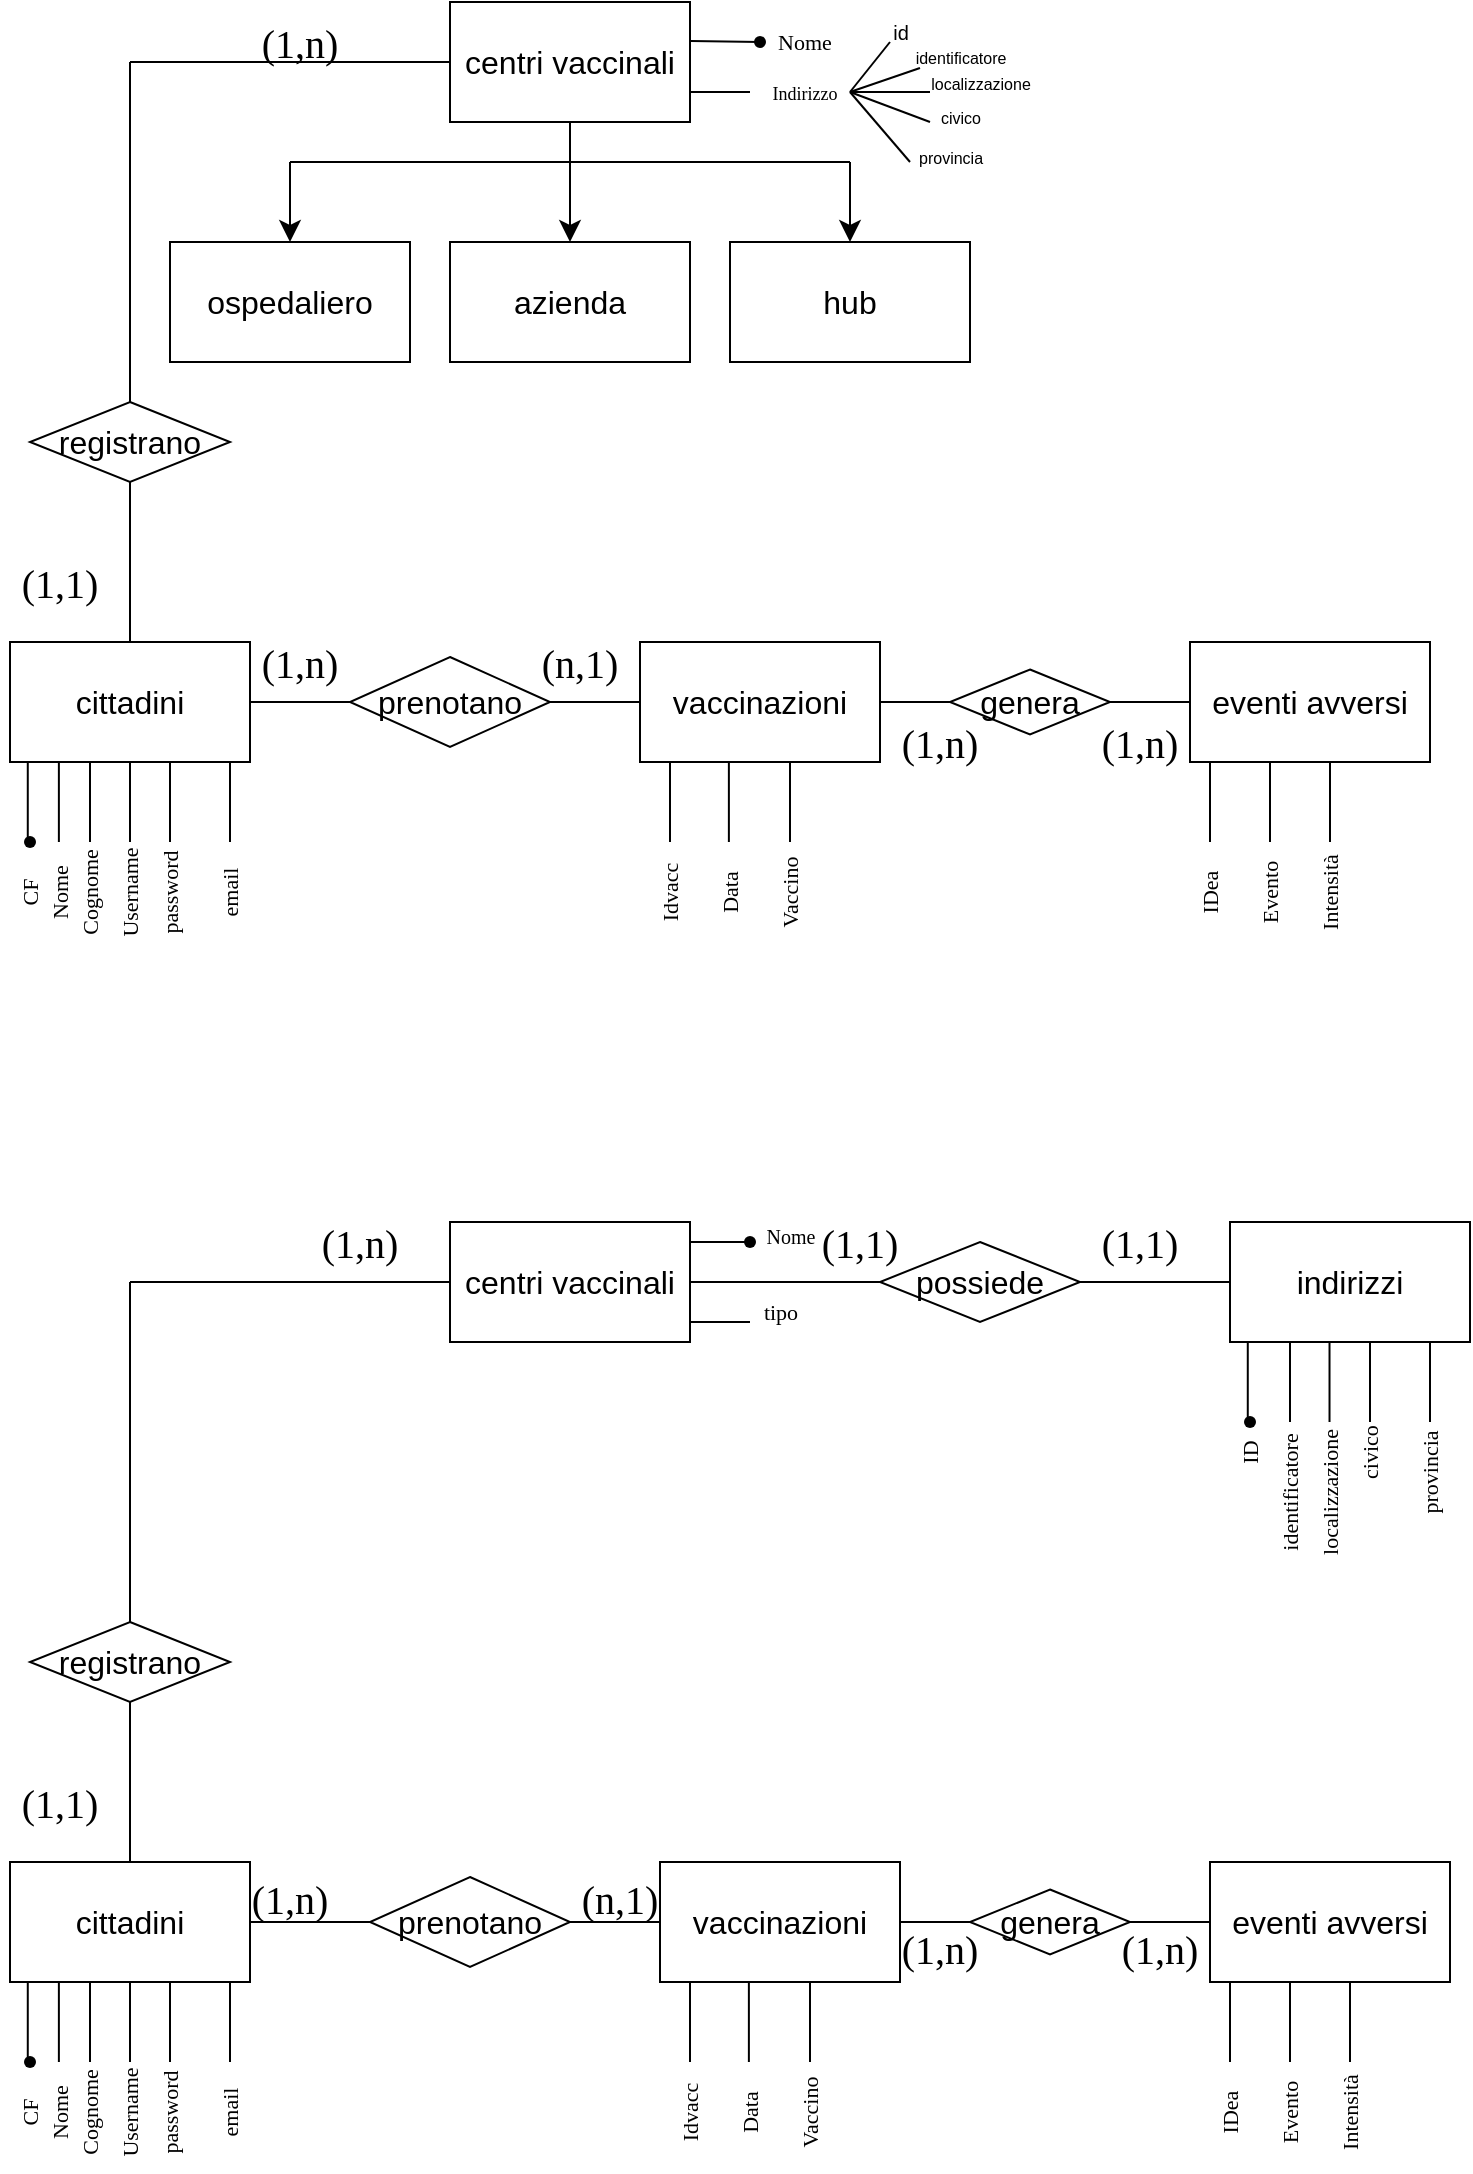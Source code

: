 <mxfile version="20.8.18" type="device" pages="3"><diagram id="R2lEEEUBdFMjLlhIrx00" name="Page-1"><mxGraphModel dx="1061" dy="848" grid="1" gridSize="10" guides="1" tooltips="1" connect="1" arrows="1" fold="1" page="1" pageScale="1" pageWidth="850" pageHeight="1100" math="0" shadow="0" extFonts="Permanent Marker^https://fonts.googleapis.com/css?family=Permanent+Marker"><root><mxCell id="0"/><mxCell id="1" parent="0"/><mxCell id="45yM0yXzb7CgL03nYnWA-1" value="centri vaccinali" style="rounded=0;whiteSpace=wrap;html=1;fontSize=16;" parent="1" vertex="1"><mxGeometry x="270" width="120" height="60" as="geometry"/></mxCell><mxCell id="45yM0yXzb7CgL03nYnWA-2" value="hub" style="rounded=0;whiteSpace=wrap;html=1;fontSize=16;" parent="1" vertex="1"><mxGeometry x="410" y="120" width="120" height="60" as="geometry"/></mxCell><mxCell id="45yM0yXzb7CgL03nYnWA-3" value="ospedaliero" style="rounded=0;whiteSpace=wrap;html=1;fontSize=16;" parent="1" vertex="1"><mxGeometry x="130" y="120" width="120" height="60" as="geometry"/></mxCell><mxCell id="45yM0yXzb7CgL03nYnWA-4" value="vaccinazioni" style="rounded=0;whiteSpace=wrap;html=1;fontSize=16;" parent="1" vertex="1"><mxGeometry x="365" y="320" width="120" height="60" as="geometry"/></mxCell><mxCell id="45yM0yXzb7CgL03nYnWA-5" value="cittadini" style="rounded=0;whiteSpace=wrap;html=1;fontSize=16;" parent="1" vertex="1"><mxGeometry x="50" y="320" width="120" height="60" as="geometry"/></mxCell><mxCell id="45yM0yXzb7CgL03nYnWA-6" value="eventi avversi" style="rounded=0;whiteSpace=wrap;html=1;fontSize=16;" parent="1" vertex="1"><mxGeometry x="640" y="320" width="120" height="60" as="geometry"/></mxCell><mxCell id="45yM0yXzb7CgL03nYnWA-7" value="prenotano" style="rhombus;whiteSpace=wrap;html=1;fontSize=16;rounded=0;" parent="1" vertex="1"><mxGeometry x="220" y="327.5" width="100" height="45" as="geometry"/></mxCell><mxCell id="45yM0yXzb7CgL03nYnWA-8" value="genera" style="rhombus;whiteSpace=wrap;html=1;fontSize=16;rounded=0;" parent="1" vertex="1"><mxGeometry x="520" y="333.75" width="80" height="32.5" as="geometry"/></mxCell><mxCell id="45yM0yXzb7CgL03nYnWA-9" value="registrano" style="rhombus;whiteSpace=wrap;html=1;fontSize=16;rounded=0;" parent="1" vertex="1"><mxGeometry x="60" y="200" width="100" height="40" as="geometry"/></mxCell><mxCell id="45yM0yXzb7CgL03nYnWA-20" value="" style="endArrow=none;html=1;rounded=0;fontSize=12;startSize=8;endSize=8;curved=1;entryX=0;entryY=0.5;entryDx=0;entryDy=0;" parent="1" target="45yM0yXzb7CgL03nYnWA-1" edge="1"><mxGeometry width="50" height="50" relative="1" as="geometry"><mxPoint x="110" y="30" as="sourcePoint"/><mxPoint x="450" y="250" as="targetPoint"/></mxGeometry></mxCell><mxCell id="45yM0yXzb7CgL03nYnWA-22" value="" style="endArrow=none;html=1;rounded=0;fontSize=12;startSize=8;endSize=8;curved=1;entryX=0.5;entryY=1;entryDx=0;entryDy=0;" parent="1" target="45yM0yXzb7CgL03nYnWA-1" edge="1"><mxGeometry width="50" height="50" relative="1" as="geometry"><mxPoint x="330" y="80" as="sourcePoint"/><mxPoint x="450" y="250" as="targetPoint"/></mxGeometry></mxCell><mxCell id="45yM0yXzb7CgL03nYnWA-23" value="" style="endArrow=none;html=1;rounded=0;fontSize=12;startSize=8;endSize=8;curved=1;" parent="1" edge="1"><mxGeometry width="50" height="50" relative="1" as="geometry"><mxPoint x="190" y="80" as="sourcePoint"/><mxPoint x="470" y="80" as="targetPoint"/></mxGeometry></mxCell><mxCell id="45yM0yXzb7CgL03nYnWA-24" value="" style="endArrow=classic;html=1;rounded=0;fontSize=12;startSize=8;endSize=8;curved=1;entryX=0.5;entryY=0;entryDx=0;entryDy=0;" parent="1" target="45yM0yXzb7CgL03nYnWA-3" edge="1"><mxGeometry width="50" height="50" relative="1" as="geometry"><mxPoint x="190" y="80" as="sourcePoint"/><mxPoint x="450" y="250" as="targetPoint"/></mxGeometry></mxCell><mxCell id="45yM0yXzb7CgL03nYnWA-25" value="" style="endArrow=classic;html=1;rounded=0;fontSize=12;startSize=8;endSize=8;curved=1;" parent="1" target="45yM0yXzb7CgL03nYnWA-2" edge="1"><mxGeometry width="50" height="50" relative="1" as="geometry"><mxPoint x="470" y="80" as="sourcePoint"/><mxPoint x="450" y="250" as="targetPoint"/></mxGeometry></mxCell><mxCell id="45yM0yXzb7CgL03nYnWA-27" value="(1,1)" style="text;html=1;strokeColor=none;fillColor=none;align=center;verticalAlign=middle;whiteSpace=wrap;rounded=0;fontSize=20;fontFamily=Times New Roman;" parent="1" vertex="1"><mxGeometry x="60" y="280" width="30" height="20" as="geometry"/></mxCell><mxCell id="45yM0yXzb7CgL03nYnWA-28" value="(1,n)" style="text;html=1;strokeColor=none;fillColor=none;align=center;verticalAlign=middle;whiteSpace=wrap;rounded=0;fontSize=20;fontFamily=Times New Roman;" parent="1" vertex="1"><mxGeometry x="180" y="10" width="30" height="20" as="geometry"/></mxCell><mxCell id="45yM0yXzb7CgL03nYnWA-29" value="(1,n)" style="text;html=1;strokeColor=none;fillColor=none;align=center;verticalAlign=middle;whiteSpace=wrap;rounded=0;fontSize=20;fontFamily=Times New Roman;" parent="1" vertex="1"><mxGeometry x="180" y="320" width="30" height="20" as="geometry"/></mxCell><mxCell id="45yM0yXzb7CgL03nYnWA-30" value="(n,1)" style="text;html=1;strokeColor=none;fillColor=none;align=center;verticalAlign=middle;whiteSpace=wrap;rounded=0;fontSize=20;fontFamily=Times New Roman;" parent="1" vertex="1"><mxGeometry x="320" y="320" width="30" height="20" as="geometry"/></mxCell><mxCell id="45yM0yXzb7CgL03nYnWA-31" value="(1,n)" style="text;html=1;strokeColor=none;fillColor=none;align=center;verticalAlign=middle;whiteSpace=wrap;rounded=0;fontSize=20;fontFamily=Times New Roman;" parent="1" vertex="1"><mxGeometry x="500" y="360" width="30" height="20" as="geometry"/></mxCell><mxCell id="45yM0yXzb7CgL03nYnWA-32" value="(1,n)" style="text;html=1;strokeColor=none;fillColor=none;align=center;verticalAlign=middle;whiteSpace=wrap;rounded=0;fontSize=20;fontFamily=Times New Roman;" parent="1" vertex="1"><mxGeometry x="600" y="360" width="30" height="20" as="geometry"/></mxCell><mxCell id="45yM0yXzb7CgL03nYnWA-34" value="" style="endArrow=none;html=1;rounded=0;fontFamily=Times New Roman;fontSize=20;startSize=8;endSize=8;curved=1;exitX=0.5;exitY=1;exitDx=0;exitDy=0;" parent="1" source="45yM0yXzb7CgL03nYnWA-5" edge="1"><mxGeometry width="50" height="50" relative="1" as="geometry"><mxPoint x="80" y="420" as="sourcePoint"/><mxPoint x="110" y="420" as="targetPoint"/></mxGeometry></mxCell><mxCell id="45yM0yXzb7CgL03nYnWA-36" value="" style="endArrow=none;html=1;rounded=0;fontFamily=Times New Roman;fontSize=20;startSize=8;endSize=8;curved=1;exitX=1;exitY=0.75;exitDx=0;exitDy=0;" parent="1" source="45yM0yXzb7CgL03nYnWA-1" edge="1"><mxGeometry width="50" height="50" relative="1" as="geometry"><mxPoint x="420" y="45" as="sourcePoint"/><mxPoint x="420" y="45" as="targetPoint"/></mxGeometry></mxCell><mxCell id="45yM0yXzb7CgL03nYnWA-37" value="" style="endArrow=none;html=1;rounded=0;fontFamily=Times New Roman;fontSize=20;startSize=8;endSize=8;curved=1;exitX=0.5;exitY=1;exitDx=0;exitDy=0;" parent="1" edge="1"><mxGeometry width="50" height="50" relative="1" as="geometry"><mxPoint x="90" y="380" as="sourcePoint"/><mxPoint x="90" y="420" as="targetPoint"/></mxGeometry></mxCell><mxCell id="45yM0yXzb7CgL03nYnWA-38" value="" style="endArrow=none;html=1;rounded=0;fontFamily=Times New Roman;fontSize=20;startSize=8;endSize=8;curved=1;exitX=0.5;exitY=1;exitDx=0;exitDy=0;" parent="1" edge="1"><mxGeometry width="50" height="50" relative="1" as="geometry"><mxPoint x="74.44" y="380" as="sourcePoint"/><mxPoint x="74.44" y="420" as="targetPoint"/></mxGeometry></mxCell><mxCell id="45yM0yXzb7CgL03nYnWA-39" value="" style="endArrow=none;html=1;rounded=0;fontFamily=Times New Roman;fontSize=20;startSize=8;endSize=8;curved=1;exitX=0.5;exitY=1;exitDx=0;exitDy=0;" parent="1" edge="1"><mxGeometry width="50" height="50" relative="1" as="geometry"><mxPoint x="58.89" y="380" as="sourcePoint"/><mxPoint x="58.89" y="420" as="targetPoint"/></mxGeometry></mxCell><mxCell id="45yM0yXzb7CgL03nYnWA-40" value="" style="endArrow=none;html=1;rounded=0;fontFamily=Times New Roman;fontSize=20;startSize=8;endSize=8;curved=1;exitX=0.5;exitY=1;exitDx=0;exitDy=0;" parent="1" edge="1"><mxGeometry width="50" height="50" relative="1" as="geometry"><mxPoint x="130" y="380" as="sourcePoint"/><mxPoint x="130" y="420" as="targetPoint"/></mxGeometry></mxCell><mxCell id="45yM0yXzb7CgL03nYnWA-41" value="" style="endArrow=none;html=1;rounded=0;fontFamily=Times New Roman;fontSize=20;startSize=8;endSize=8;curved=1;exitX=0.5;exitY=1;exitDx=0;exitDy=0;" parent="1" edge="1"><mxGeometry width="50" height="50" relative="1" as="geometry"><mxPoint x="160" y="380" as="sourcePoint"/><mxPoint x="160" y="420" as="targetPoint"/></mxGeometry></mxCell><mxCell id="45yM0yXzb7CgL03nYnWA-42" value="" style="endArrow=none;html=1;rounded=0;fontFamily=Times New Roman;fontSize=20;startSize=8;endSize=8;curved=1;exitX=0.5;exitY=1;exitDx=0;exitDy=0;" parent="1" edge="1"><mxGeometry width="50" height="50" relative="1" as="geometry"><mxPoint x="380" y="380" as="sourcePoint"/><mxPoint x="380" y="420" as="targetPoint"/></mxGeometry></mxCell><mxCell id="45yM0yXzb7CgL03nYnWA-43" value="" style="endArrow=none;html=1;rounded=0;fontFamily=Times New Roman;fontSize=20;startSize=8;endSize=8;curved=1;exitX=0.5;exitY=1;exitDx=0;exitDy=0;" parent="1" edge="1"><mxGeometry width="50" height="50" relative="1" as="geometry"><mxPoint x="409.44" y="380" as="sourcePoint"/><mxPoint x="409.44" y="420" as="targetPoint"/></mxGeometry></mxCell><mxCell id="45yM0yXzb7CgL03nYnWA-44" value="" style="endArrow=none;html=1;rounded=0;fontFamily=Times New Roman;fontSize=20;startSize=8;endSize=8;curved=1;exitX=0.5;exitY=1;exitDx=0;exitDy=0;" parent="1" edge="1"><mxGeometry width="50" height="50" relative="1" as="geometry"><mxPoint x="440" y="380" as="sourcePoint"/><mxPoint x="440" y="420" as="targetPoint"/></mxGeometry></mxCell><mxCell id="45yM0yXzb7CgL03nYnWA-46" value="" style="endArrow=none;html=1;rounded=0;fontFamily=Times New Roman;fontSize=20;startSize=8;endSize=8;curved=1;exitX=0.5;exitY=1;exitDx=0;exitDy=0;" parent="1" edge="1"><mxGeometry width="50" height="50" relative="1" as="geometry"><mxPoint x="680" y="380" as="sourcePoint"/><mxPoint x="680" y="420" as="targetPoint"/></mxGeometry></mxCell><mxCell id="45yM0yXzb7CgL03nYnWA-47" value="" style="endArrow=none;html=1;rounded=0;fontFamily=Times New Roman;fontSize=20;startSize=8;endSize=8;curved=1;exitX=0.5;exitY=1;exitDx=0;exitDy=0;" parent="1" edge="1"><mxGeometry width="50" height="50" relative="1" as="geometry"><mxPoint x="710" y="380" as="sourcePoint"/><mxPoint x="710" y="420" as="targetPoint"/></mxGeometry></mxCell><mxCell id="45yM0yXzb7CgL03nYnWA-49" value="" style="endArrow=none;html=1;rounded=0;fontFamily=Times New Roman;fontSize=20;startSize=8;endSize=8;curved=1;exitX=0.5;exitY=1;exitDx=0;exitDy=0;" parent="1" edge="1"><mxGeometry width="50" height="50" relative="1" as="geometry"><mxPoint x="650" y="380" as="sourcePoint"/><mxPoint x="650" y="420" as="targetPoint"/></mxGeometry></mxCell><mxCell id="45yM0yXzb7CgL03nYnWA-50" value="" style="shape=waypoint;fillStyle=solid;size=6;pointerEvents=1;points=[];fillColor=none;resizable=0;rotatable=0;perimeter=centerPerimeter;snapToPoint=1;fontFamily=Times New Roman;fontSize=20;rounded=0;" parent="1" vertex="1"><mxGeometry x="50" y="410" width="20" height="20" as="geometry"/></mxCell><mxCell id="45yM0yXzb7CgL03nYnWA-52" value="" style="endArrow=none;html=1;rounded=0;fontFamily=Times New Roman;fontSize=20;startSize=8;endSize=8;curved=1;exitX=1.004;exitY=0.325;exitDx=0;exitDy=0;exitPerimeter=0;entryX=0.047;entryY=0.522;entryDx=0;entryDy=0;entryPerimeter=0;" parent="1" source="45yM0yXzb7CgL03nYnWA-1" target="45yM0yXzb7CgL03nYnWA-51" edge="1"><mxGeometry width="50" height="50" relative="1" as="geometry"><mxPoint x="390" y="15" as="sourcePoint"/><mxPoint x="430" y="15" as="targetPoint"/></mxGeometry></mxCell><mxCell id="45yM0yXzb7CgL03nYnWA-51" value="" style="shape=waypoint;fillStyle=solid;size=6;pointerEvents=1;points=[];fillColor=none;resizable=0;rotatable=0;perimeter=centerPerimeter;snapToPoint=1;fontFamily=Times New Roman;fontSize=20;rounded=0;" parent="1" vertex="1"><mxGeometry x="415" y="10" width="20" height="20" as="geometry"/></mxCell><mxCell id="45yM0yXzb7CgL03nYnWA-54" value="&lt;font style=&quot;font-size: 11px;&quot;&gt;Nome&lt;/font&gt;" style="text;html=1;strokeColor=none;fillColor=none;align=center;verticalAlign=middle;whiteSpace=wrap;rounded=0;fontSize=20;fontFamily=Times New Roman;" parent="1" vertex="1"><mxGeometry x="425" y="10" width="45" height="12.5" as="geometry"/></mxCell><mxCell id="45yM0yXzb7CgL03nYnWA-55" value="Idvacc" style="text;html=1;strokeColor=none;fillColor=none;align=center;verticalAlign=middle;whiteSpace=wrap;rounded=0;fontSize=11;fontFamily=Times New Roman;rotation=-90;" parent="1" vertex="1"><mxGeometry x="350" y="430" width="60" height="30" as="geometry"/></mxCell><mxCell id="45yM0yXzb7CgL03nYnWA-56" value="&lt;font style=&quot;font-size: 9px;&quot;&gt;Indirizzo&lt;/font&gt;" style="text;html=1;strokeColor=none;fillColor=none;align=center;verticalAlign=middle;whiteSpace=wrap;rounded=0;fontSize=11;fontFamily=Times New Roman;" parent="1" vertex="1"><mxGeometry x="425" y="40" width="45" height="10" as="geometry"/></mxCell><mxCell id="45yM0yXzb7CgL03nYnWA-58" value="Data" style="text;html=1;strokeColor=none;fillColor=none;align=center;verticalAlign=middle;whiteSpace=wrap;rounded=0;fontSize=11;fontFamily=Times New Roman;rotation=-90;" parent="1" vertex="1"><mxGeometry x="380" y="430" width="60" height="30" as="geometry"/></mxCell><mxCell id="45yM0yXzb7CgL03nYnWA-59" value="Vaccino" style="text;html=1;strokeColor=none;fillColor=none;align=center;verticalAlign=middle;whiteSpace=wrap;rounded=0;fontSize=11;fontFamily=Times New Roman;rotation=-90;" parent="1" vertex="1"><mxGeometry x="410" y="430" width="60" height="30" as="geometry"/></mxCell><mxCell id="45yM0yXzb7CgL03nYnWA-60" value="Evento" style="text;html=1;strokeColor=none;fillColor=none;align=center;verticalAlign=middle;whiteSpace=wrap;rounded=0;fontSize=11;fontFamily=Times New Roman;rotation=-90;" parent="1" vertex="1"><mxGeometry x="650" y="430" width="60" height="30" as="geometry"/></mxCell><mxCell id="45yM0yXzb7CgL03nYnWA-61" value="Intensità" style="text;html=1;strokeColor=none;fillColor=none;align=center;verticalAlign=middle;whiteSpace=wrap;rounded=0;fontSize=11;fontFamily=Times New Roman;rotation=-90;" parent="1" vertex="1"><mxGeometry x="680" y="430" width="60" height="30" as="geometry"/></mxCell><mxCell id="45yM0yXzb7CgL03nYnWA-62" value="IDea" style="text;html=1;strokeColor=none;fillColor=none;align=center;verticalAlign=middle;whiteSpace=wrap;rounded=0;fontSize=11;fontFamily=Times New Roman;rotation=-90;" parent="1" vertex="1"><mxGeometry x="620" y="430" width="60" height="30" as="geometry"/></mxCell><mxCell id="45yM0yXzb7CgL03nYnWA-63" value="Username" style="text;html=1;strokeColor=none;fillColor=none;align=center;verticalAlign=middle;whiteSpace=wrap;rounded=0;fontSize=11;fontFamily=Times New Roman;rotation=-90;" parent="1" vertex="1"><mxGeometry x="80" y="430" width="60" height="30" as="geometry"/></mxCell><mxCell id="45yM0yXzb7CgL03nYnWA-64" value="password" style="text;html=1;strokeColor=none;fillColor=none;align=center;verticalAlign=middle;whiteSpace=wrap;rounded=0;fontSize=11;fontFamily=Times New Roman;rotation=-90;" parent="1" vertex="1"><mxGeometry x="100" y="430" width="60" height="30" as="geometry"/></mxCell><mxCell id="45yM0yXzb7CgL03nYnWA-65" value="email" style="text;html=1;strokeColor=none;fillColor=none;align=center;verticalAlign=middle;whiteSpace=wrap;rounded=0;fontSize=11;fontFamily=Times New Roman;rotation=-90;" parent="1" vertex="1"><mxGeometry x="130" y="430" width="60" height="30" as="geometry"/></mxCell><mxCell id="45yM0yXzb7CgL03nYnWA-66" value="Cognome" style="text;html=1;strokeColor=none;fillColor=none;align=center;verticalAlign=middle;whiteSpace=wrap;rounded=0;fontSize=11;fontFamily=Times New Roman;rotation=-90;" parent="1" vertex="1"><mxGeometry x="60" y="430" width="60" height="30" as="geometry"/></mxCell><mxCell id="45yM0yXzb7CgL03nYnWA-67" value="Nome" style="text;html=1;strokeColor=none;fillColor=none;align=center;verticalAlign=middle;whiteSpace=wrap;rounded=0;fontSize=11;fontFamily=Times New Roman;rotation=-90;" parent="1" vertex="1"><mxGeometry x="45" y="430" width="60" height="30" as="geometry"/></mxCell><mxCell id="45yM0yXzb7CgL03nYnWA-68" value="CF" style="text;html=1;strokeColor=none;fillColor=none;align=center;verticalAlign=middle;whiteSpace=wrap;rounded=0;fontSize=11;fontFamily=Times New Roman;rotation=-90;" parent="1" vertex="1"><mxGeometry x="30" y="430" width="60" height="30" as="geometry"/></mxCell><mxCell id="fqnIR8-oNq1m677U5_qv-4" value="azienda" style="rounded=0;whiteSpace=wrap;html=1;fontSize=16;" parent="1" vertex="1"><mxGeometry x="270" y="120" width="120" height="60" as="geometry"/></mxCell><mxCell id="fqnIR8-oNq1m677U5_qv-5" value="" style="endArrow=classic;html=1;rounded=0;fontSize=12;startSize=8;endSize=8;curved=1;entryX=0.5;entryY=0;entryDx=0;entryDy=0;" parent="1" target="fqnIR8-oNq1m677U5_qv-4" edge="1"><mxGeometry width="50" height="50" relative="1" as="geometry"><mxPoint x="330" y="80" as="sourcePoint"/><mxPoint x="450" y="210" as="targetPoint"/></mxGeometry></mxCell><mxCell id="fqnIR8-oNq1m677U5_qv-6" value="" style="endArrow=none;html=1;rounded=0;fontSize=12;startSize=8;endSize=8;curved=1;" parent="1" edge="1"><mxGeometry width="50" height="50" relative="1" as="geometry"><mxPoint x="470" y="45" as="sourcePoint"/><mxPoint x="490" y="20" as="targetPoint"/></mxGeometry></mxCell><mxCell id="fqnIR8-oNq1m677U5_qv-26" value="id" style="text;html=1;align=center;verticalAlign=middle;resizable=0;points=[];autosize=1;strokeColor=none;fillColor=none;fontSize=10;rounded=0;" parent="1" vertex="1"><mxGeometry x="480" width="30" height="30" as="geometry"/></mxCell><mxCell id="fqnIR8-oNq1m677U5_qv-28" value="" style="endArrow=none;html=1;rounded=0;fontSize=10;startSize=8;endSize=8;curved=1;entryX=0.833;entryY=1.1;entryDx=0;entryDy=0;entryPerimeter=0;exitX=1;exitY=0.5;exitDx=0;exitDy=0;" parent="1" source="45yM0yXzb7CgL03nYnWA-56" target="fqnIR8-oNq1m677U5_qv-26" edge="1"><mxGeometry width="50" height="50" relative="1" as="geometry"><mxPoint x="470" y="40" as="sourcePoint"/><mxPoint x="500" y="50" as="targetPoint"/></mxGeometry></mxCell><mxCell id="fqnIR8-oNq1m677U5_qv-29" value="&lt;font style=&quot;font-size: 8px;&quot;&gt;identificatore&lt;/font&gt;" style="text;html=1;align=center;verticalAlign=middle;resizable=0;points=[];autosize=1;strokeColor=none;fillColor=none;fontSize=16;rounded=0;" parent="1" vertex="1"><mxGeometry x="490" y="10" width="70" height="30" as="geometry"/></mxCell><mxCell id="fqnIR8-oNq1m677U5_qv-34" value="" style="endArrow=none;html=1;rounded=0;fontSize=8;startSize=8;endSize=8;curved=1;exitX=1;exitY=0.5;exitDx=0;exitDy=0;" parent="1" source="45yM0yXzb7CgL03nYnWA-56" edge="1"><mxGeometry width="50" height="50" relative="1" as="geometry"><mxPoint x="400" y="260" as="sourcePoint"/><mxPoint x="510" y="45" as="targetPoint"/></mxGeometry></mxCell><mxCell id="fqnIR8-oNq1m677U5_qv-35" value="&lt;font style=&quot;font-size: 8px;&quot;&gt;localizzazione&lt;/font&gt;" style="text;html=1;align=center;verticalAlign=middle;resizable=0;points=[];autosize=1;strokeColor=none;fillColor=none;fontSize=16;rounded=0;" parent="1" vertex="1"><mxGeometry x="500" y="22.5" width="70" height="30" as="geometry"/></mxCell><mxCell id="fqnIR8-oNq1m677U5_qv-36" value="&lt;font style=&quot;font-size: 8px;&quot;&gt;civico&lt;/font&gt;" style="text;html=1;align=center;verticalAlign=middle;resizable=0;points=[];autosize=1;strokeColor=none;fillColor=none;fontSize=16;rounded=0;" parent="1" vertex="1"><mxGeometry x="505" y="40" width="40" height="30" as="geometry"/></mxCell><mxCell id="fqnIR8-oNq1m677U5_qv-37" value="" style="endArrow=none;html=1;rounded=0;fontSize=8;startSize=8;endSize=8;curved=1;exitX=1;exitY=0.5;exitDx=0;exitDy=0;" parent="1" source="45yM0yXzb7CgL03nYnWA-56" edge="1"><mxGeometry width="50" height="50" relative="1" as="geometry"><mxPoint x="400" y="260" as="sourcePoint"/><mxPoint x="510" y="60" as="targetPoint"/></mxGeometry></mxCell><mxCell id="fqnIR8-oNq1m677U5_qv-38" value="" style="endArrow=none;html=1;rounded=0;fontSize=8;startSize=8;endSize=8;curved=1;exitX=1;exitY=0.5;exitDx=0;exitDy=0;" parent="1" source="45yM0yXzb7CgL03nYnWA-56" edge="1"><mxGeometry width="50" height="50" relative="1" as="geometry"><mxPoint x="470" y="40" as="sourcePoint"/><mxPoint x="500" y="80" as="targetPoint"/></mxGeometry></mxCell><mxCell id="fqnIR8-oNq1m677U5_qv-39" value="&lt;font style=&quot;font-size: 8px;&quot;&gt;provincia&lt;/font&gt;" style="text;html=1;align=center;verticalAlign=middle;resizable=0;points=[];autosize=1;strokeColor=none;fillColor=none;fontSize=16;rounded=0;" parent="1" vertex="1"><mxGeometry x="490" y="60" width="60" height="30" as="geometry"/></mxCell><mxCell id="fqnIR8-oNq1m677U5_qv-40" value="" style="endArrow=none;html=1;rounded=0;fontSize=8;startSize=8;endSize=8;curved=1;exitX=0.5;exitY=0;exitDx=0;exitDy=0;" parent="1" source="45yM0yXzb7CgL03nYnWA-9" edge="1"><mxGeometry width="50" height="50" relative="1" as="geometry"><mxPoint x="330" y="290" as="sourcePoint"/><mxPoint x="110" y="30" as="targetPoint"/></mxGeometry></mxCell><mxCell id="fqnIR8-oNq1m677U5_qv-41" value="" style="endArrow=none;html=1;rounded=0;fontSize=8;startSize=8;endSize=8;curved=1;entryX=0.5;entryY=1;entryDx=0;entryDy=0;exitX=0.5;exitY=0;exitDx=0;exitDy=0;" parent="1" source="45yM0yXzb7CgL03nYnWA-5" target="45yM0yXzb7CgL03nYnWA-9" edge="1"><mxGeometry width="50" height="50" relative="1" as="geometry"><mxPoint x="330" y="290" as="sourcePoint"/><mxPoint x="380" y="240" as="targetPoint"/></mxGeometry></mxCell><mxCell id="fqnIR8-oNq1m677U5_qv-42" value="" style="endArrow=none;html=1;rounded=0;fontSize=8;startSize=8;endSize=8;curved=1;exitX=0;exitY=0.5;exitDx=0;exitDy=0;entryX=1;entryY=0.5;entryDx=0;entryDy=0;" parent="1" source="45yM0yXzb7CgL03nYnWA-7" target="45yM0yXzb7CgL03nYnWA-5" edge="1"><mxGeometry width="50" height="50" relative="1" as="geometry"><mxPoint x="330" y="290" as="sourcePoint"/><mxPoint x="380" y="240" as="targetPoint"/></mxGeometry></mxCell><mxCell id="fqnIR8-oNq1m677U5_qv-43" value="" style="endArrow=none;html=1;rounded=0;fontSize=8;startSize=8;endSize=8;curved=1;exitX=1;exitY=0.5;exitDx=0;exitDy=0;entryX=0;entryY=0.5;entryDx=0;entryDy=0;" parent="1" source="45yM0yXzb7CgL03nYnWA-7" target="45yM0yXzb7CgL03nYnWA-4" edge="1"><mxGeometry width="50" height="50" relative="1" as="geometry"><mxPoint x="330" y="290" as="sourcePoint"/><mxPoint x="380" y="240" as="targetPoint"/></mxGeometry></mxCell><mxCell id="fqnIR8-oNq1m677U5_qv-44" value="" style="endArrow=none;html=1;rounded=0;fontSize=8;startSize=8;endSize=8;curved=1;exitX=0;exitY=0.5;exitDx=0;exitDy=0;" parent="1" source="45yM0yXzb7CgL03nYnWA-8" target="45yM0yXzb7CgL03nYnWA-4" edge="1"><mxGeometry width="50" height="50" relative="1" as="geometry"><mxPoint x="330" y="290" as="sourcePoint"/><mxPoint x="380" y="240" as="targetPoint"/></mxGeometry></mxCell><mxCell id="fqnIR8-oNq1m677U5_qv-45" value="" style="endArrow=none;html=1;rounded=0;fontSize=8;startSize=8;endSize=8;curved=1;exitX=1;exitY=0.5;exitDx=0;exitDy=0;entryX=0;entryY=0.5;entryDx=0;entryDy=0;" parent="1" source="45yM0yXzb7CgL03nYnWA-8" target="45yM0yXzb7CgL03nYnWA-6" edge="1"><mxGeometry width="50" height="50" relative="1" as="geometry"><mxPoint x="330" y="290" as="sourcePoint"/><mxPoint x="380" y="240" as="targetPoint"/></mxGeometry></mxCell><mxCell id="DkrCMpZptkFHW2vtI1-6-1" value="centri vaccinali" style="rounded=0;whiteSpace=wrap;html=1;fontSize=16;" parent="1" vertex="1"><mxGeometry x="270" y="610" width="120" height="60" as="geometry"/></mxCell><mxCell id="DkrCMpZptkFHW2vtI1-6-3" value="" style="endArrow=none;html=1;rounded=0;fontSize=12;startSize=8;endSize=8;curved=1;" parent="1" edge="1"><mxGeometry width="50" height="50" relative="1" as="geometry"><mxPoint x="420" y="620" as="sourcePoint"/><mxPoint x="390" y="620" as="targetPoint"/></mxGeometry></mxCell><mxCell id="DkrCMpZptkFHW2vtI1-6-4" value="" style="shape=waypoint;fillStyle=solid;size=6;pointerEvents=1;points=[];fillColor=none;resizable=0;rotatable=0;perimeter=centerPerimeter;snapToPoint=1;fontFamily=Times New Roman;fontSize=20;rounded=0;" parent="1" vertex="1"><mxGeometry x="410" y="610" width="20" height="20" as="geometry"/></mxCell><mxCell id="DkrCMpZptkFHW2vtI1-6-9" value="&lt;font style=&quot;font-size: 10px;&quot;&gt;Nome&lt;/font&gt;" style="text;html=1;align=center;verticalAlign=middle;resizable=0;points=[];autosize=1;strokeColor=none;fillColor=none;fontSize=16;fontFamily=Times New Roman;" parent="1" vertex="1"><mxGeometry x="415" y="600" width="50" height="30" as="geometry"/></mxCell><mxCell id="DkrCMpZptkFHW2vtI1-6-10" value="" style="endArrow=none;html=1;rounded=0;fontFamily=Times New Roman;fontSize=10;startSize=8;endSize=8;curved=1;exitX=1;exitY=0.5;exitDx=0;exitDy=0;entryX=0;entryY=0.5;entryDx=0;entryDy=0;" parent="1" source="DkrCMpZptkFHW2vtI1-6-1" target="DkrCMpZptkFHW2vtI1-6-11" edge="1"><mxGeometry width="50" height="50" relative="1" as="geometry"><mxPoint x="430" y="680" as="sourcePoint"/><mxPoint x="400" y="640" as="targetPoint"/></mxGeometry></mxCell><mxCell id="DkrCMpZptkFHW2vtI1-6-11" value="possiede" style="rhombus;whiteSpace=wrap;html=1;fontSize=16;rounded=0;" parent="1" vertex="1"><mxGeometry x="485" y="620" width="100" height="40" as="geometry"/></mxCell><mxCell id="DkrCMpZptkFHW2vtI1-6-12" value="" style="endArrow=none;html=1;rounded=0;fontFamily=Times New Roman;fontSize=10;startSize=8;endSize=8;curved=1;exitX=1;exitY=0.5;exitDx=0;exitDy=0;" parent="1" source="DkrCMpZptkFHW2vtI1-6-11" edge="1"><mxGeometry width="50" height="50" relative="1" as="geometry"><mxPoint x="610" y="650" as="sourcePoint"/><mxPoint x="660" y="640" as="targetPoint"/></mxGeometry></mxCell><mxCell id="DkrCMpZptkFHW2vtI1-6-14" value="indirizzi" style="rounded=0;whiteSpace=wrap;html=1;fontSize=16;" parent="1" vertex="1"><mxGeometry x="660" y="610" width="120" height="60" as="geometry"/></mxCell><mxCell id="DkrCMpZptkFHW2vtI1-6-16" value="" style="endArrow=none;html=1;rounded=0;fontFamily=Times New Roman;fontSize=20;startSize=8;endSize=8;curved=1;exitX=0.5;exitY=1;exitDx=0;exitDy=0;" parent="1" edge="1"><mxGeometry width="50" height="50" relative="1" as="geometry"><mxPoint x="730" y="670" as="sourcePoint"/><mxPoint x="730" y="710" as="targetPoint"/><Array as="points"><mxPoint x="730" y="680"/></Array></mxGeometry></mxCell><mxCell id="DkrCMpZptkFHW2vtI1-6-17" value="" style="endArrow=none;html=1;rounded=0;fontFamily=Times New Roman;fontSize=20;startSize=8;endSize=8;curved=1;exitX=0.5;exitY=1;exitDx=0;exitDy=0;" parent="1" edge="1"><mxGeometry width="50" height="50" relative="1" as="geometry"><mxPoint x="709.76" y="670" as="sourcePoint"/><mxPoint x="709.76" y="710" as="targetPoint"/></mxGeometry></mxCell><mxCell id="DkrCMpZptkFHW2vtI1-6-18" value="" style="endArrow=none;html=1;rounded=0;fontFamily=Times New Roman;fontSize=20;startSize=8;endSize=8;curved=1;exitX=0.5;exitY=1;exitDx=0;exitDy=0;" parent="1" edge="1"><mxGeometry width="50" height="50" relative="1" as="geometry"><mxPoint x="690" y="670" as="sourcePoint"/><mxPoint x="690" y="710" as="targetPoint"/></mxGeometry></mxCell><mxCell id="DkrCMpZptkFHW2vtI1-6-19" value="" style="endArrow=none;html=1;rounded=0;fontFamily=Times New Roman;fontSize=20;startSize=8;endSize=8;curved=1;exitX=0.5;exitY=1;exitDx=0;exitDy=0;" parent="1" edge="1"><mxGeometry width="50" height="50" relative="1" as="geometry"><mxPoint x="668.89" y="670" as="sourcePoint"/><mxPoint x="668.89" y="710" as="targetPoint"/></mxGeometry></mxCell><mxCell id="DkrCMpZptkFHW2vtI1-6-20" value="" style="endArrow=none;html=1;rounded=0;fontFamily=Times New Roman;fontSize=20;startSize=8;endSize=8;curved=1;exitX=0.5;exitY=1;exitDx=0;exitDy=0;" parent="1" edge="1"><mxGeometry width="50" height="50" relative="1" as="geometry"><mxPoint x="760" y="670" as="sourcePoint"/><mxPoint x="760" y="710" as="targetPoint"/></mxGeometry></mxCell><mxCell id="DkrCMpZptkFHW2vtI1-6-22" value="" style="shape=waypoint;fillStyle=solid;size=6;pointerEvents=1;points=[];fillColor=none;resizable=0;rotatable=0;perimeter=centerPerimeter;snapToPoint=1;fontFamily=Times New Roman;fontSize=20;rounded=0;" parent="1" vertex="1"><mxGeometry x="660" y="700" width="20" height="20" as="geometry"/></mxCell><mxCell id="DkrCMpZptkFHW2vtI1-6-23" value="civico" style="text;html=1;strokeColor=none;fillColor=none;align=center;verticalAlign=middle;whiteSpace=wrap;rounded=0;fontSize=11;fontFamily=Times New Roman;rotation=-90;" parent="1" vertex="1"><mxGeometry x="700" y="710" width="60" height="30" as="geometry"/></mxCell><mxCell id="DkrCMpZptkFHW2vtI1-6-24" value="provincia" style="text;html=1;strokeColor=none;fillColor=none;align=center;verticalAlign=middle;whiteSpace=wrap;rounded=0;fontSize=11;fontFamily=Times New Roman;rotation=-90;" parent="1" vertex="1"><mxGeometry x="730" y="720" width="60" height="30" as="geometry"/></mxCell><mxCell id="DkrCMpZptkFHW2vtI1-6-26" value="localizzazione" style="text;html=1;strokeColor=none;fillColor=none;align=center;verticalAlign=middle;whiteSpace=wrap;rounded=0;fontSize=11;fontFamily=Times New Roman;rotation=-90;" parent="1" vertex="1"><mxGeometry x="680" y="730" width="60" height="30" as="geometry"/></mxCell><mxCell id="DkrCMpZptkFHW2vtI1-6-27" value="identificatore" style="text;html=1;strokeColor=none;fillColor=none;align=center;verticalAlign=middle;whiteSpace=wrap;rounded=0;fontSize=11;fontFamily=Times New Roman;rotation=-90;" parent="1" vertex="1"><mxGeometry x="660" y="730" width="60" height="30" as="geometry"/></mxCell><mxCell id="DkrCMpZptkFHW2vtI1-6-28" value="ID" style="text;html=1;strokeColor=none;fillColor=none;align=center;verticalAlign=middle;whiteSpace=wrap;rounded=0;fontSize=11;fontFamily=Times New Roman;rotation=-90;" parent="1" vertex="1"><mxGeometry x="640" y="710" width="60" height="30" as="geometry"/></mxCell><mxCell id="DkrCMpZptkFHW2vtI1-6-29" value="(1,n)" style="text;html=1;strokeColor=none;fillColor=none;align=center;verticalAlign=middle;whiteSpace=wrap;rounded=0;fontSize=20;fontFamily=Times New Roman;" parent="1" vertex="1"><mxGeometry x="210" y="610" width="30" height="20" as="geometry"/></mxCell><mxCell id="DkrCMpZptkFHW2vtI1-6-30" value="" style="endArrow=none;html=1;rounded=0;fontFamily=Times New Roman;fontSize=11;startSize=8;endSize=8;curved=1;entryX=0;entryY=0.5;entryDx=0;entryDy=0;" parent="1" target="DkrCMpZptkFHW2vtI1-6-1" edge="1"><mxGeometry width="50" height="50" relative="1" as="geometry"><mxPoint x="110" y="640" as="sourcePoint"/><mxPoint x="250" y="650" as="targetPoint"/></mxGeometry></mxCell><mxCell id="DkrCMpZptkFHW2vtI1-6-31" value="" style="endArrow=none;html=1;rounded=0;fontFamily=Times New Roman;fontSize=11;startSize=8;endSize=8;curved=1;" parent="1" edge="1"><mxGeometry width="50" height="50" relative="1" as="geometry"><mxPoint x="110" y="810" as="sourcePoint"/><mxPoint x="110" y="640" as="targetPoint"/></mxGeometry></mxCell><mxCell id="DkrCMpZptkFHW2vtI1-6-33" value="registrano" style="rhombus;whiteSpace=wrap;html=1;fontSize=16;rounded=0;" parent="1" vertex="1"><mxGeometry x="60" y="810" width="100" height="40" as="geometry"/></mxCell><mxCell id="DkrCMpZptkFHW2vtI1-6-34" value="cittadini" style="rounded=0;whiteSpace=wrap;html=1;fontSize=16;" parent="1" vertex="1"><mxGeometry x="50" y="930" width="120" height="60" as="geometry"/></mxCell><mxCell id="DkrCMpZptkFHW2vtI1-6-35" value="(1,1)" style="text;html=1;strokeColor=none;fillColor=none;align=center;verticalAlign=middle;whiteSpace=wrap;rounded=0;fontSize=20;fontFamily=Times New Roman;" parent="1" vertex="1"><mxGeometry x="60" y="890" width="30" height="20" as="geometry"/></mxCell><mxCell id="DkrCMpZptkFHW2vtI1-6-36" value="" style="endArrow=none;html=1;rounded=0;fontFamily=Times New Roman;fontSize=20;startSize=8;endSize=8;curved=1;exitX=0.5;exitY=1;exitDx=0;exitDy=0;" parent="1" source="DkrCMpZptkFHW2vtI1-6-34" edge="1"><mxGeometry width="50" height="50" relative="1" as="geometry"><mxPoint x="80" y="1030" as="sourcePoint"/><mxPoint x="110" y="1030" as="targetPoint"/></mxGeometry></mxCell><mxCell id="DkrCMpZptkFHW2vtI1-6-37" value="" style="endArrow=none;html=1;rounded=0;fontFamily=Times New Roman;fontSize=20;startSize=8;endSize=8;curved=1;exitX=0.5;exitY=1;exitDx=0;exitDy=0;" parent="1" edge="1"><mxGeometry width="50" height="50" relative="1" as="geometry"><mxPoint x="90" y="990" as="sourcePoint"/><mxPoint x="90" y="1030" as="targetPoint"/></mxGeometry></mxCell><mxCell id="DkrCMpZptkFHW2vtI1-6-38" value="" style="endArrow=none;html=1;rounded=0;fontFamily=Times New Roman;fontSize=20;startSize=8;endSize=8;curved=1;exitX=0.5;exitY=1;exitDx=0;exitDy=0;" parent="1" edge="1"><mxGeometry width="50" height="50" relative="1" as="geometry"><mxPoint x="74.44" y="990" as="sourcePoint"/><mxPoint x="74.44" y="1030" as="targetPoint"/></mxGeometry></mxCell><mxCell id="DkrCMpZptkFHW2vtI1-6-39" value="" style="endArrow=none;html=1;rounded=0;fontFamily=Times New Roman;fontSize=20;startSize=8;endSize=8;curved=1;exitX=0.5;exitY=1;exitDx=0;exitDy=0;" parent="1" edge="1"><mxGeometry width="50" height="50" relative="1" as="geometry"><mxPoint x="58.89" y="990" as="sourcePoint"/><mxPoint x="58.89" y="1030" as="targetPoint"/></mxGeometry></mxCell><mxCell id="DkrCMpZptkFHW2vtI1-6-40" value="" style="endArrow=none;html=1;rounded=0;fontFamily=Times New Roman;fontSize=20;startSize=8;endSize=8;curved=1;exitX=0.5;exitY=1;exitDx=0;exitDy=0;" parent="1" edge="1"><mxGeometry width="50" height="50" relative="1" as="geometry"><mxPoint x="130" y="990" as="sourcePoint"/><mxPoint x="130" y="1030" as="targetPoint"/></mxGeometry></mxCell><mxCell id="DkrCMpZptkFHW2vtI1-6-41" value="" style="endArrow=none;html=1;rounded=0;fontFamily=Times New Roman;fontSize=20;startSize=8;endSize=8;curved=1;exitX=0.5;exitY=1;exitDx=0;exitDy=0;" parent="1" edge="1"><mxGeometry width="50" height="50" relative="1" as="geometry"><mxPoint x="160" y="990" as="sourcePoint"/><mxPoint x="160" y="1030" as="targetPoint"/></mxGeometry></mxCell><mxCell id="DkrCMpZptkFHW2vtI1-6-42" value="" style="shape=waypoint;fillStyle=solid;size=6;pointerEvents=1;points=[];fillColor=none;resizable=0;rotatable=0;perimeter=centerPerimeter;snapToPoint=1;fontFamily=Times New Roman;fontSize=20;rounded=0;" parent="1" vertex="1"><mxGeometry x="50" y="1020" width="20" height="20" as="geometry"/></mxCell><mxCell id="DkrCMpZptkFHW2vtI1-6-43" value="Username" style="text;html=1;strokeColor=none;fillColor=none;align=center;verticalAlign=middle;whiteSpace=wrap;rounded=0;fontSize=11;fontFamily=Times New Roman;rotation=-90;" parent="1" vertex="1"><mxGeometry x="80" y="1040" width="60" height="30" as="geometry"/></mxCell><mxCell id="DkrCMpZptkFHW2vtI1-6-44" value="password" style="text;html=1;strokeColor=none;fillColor=none;align=center;verticalAlign=middle;whiteSpace=wrap;rounded=0;fontSize=11;fontFamily=Times New Roman;rotation=-90;" parent="1" vertex="1"><mxGeometry x="100" y="1040" width="60" height="30" as="geometry"/></mxCell><mxCell id="DkrCMpZptkFHW2vtI1-6-45" value="email" style="text;html=1;strokeColor=none;fillColor=none;align=center;verticalAlign=middle;whiteSpace=wrap;rounded=0;fontSize=11;fontFamily=Times New Roman;rotation=-90;" parent="1" vertex="1"><mxGeometry x="130" y="1040" width="60" height="30" as="geometry"/></mxCell><mxCell id="DkrCMpZptkFHW2vtI1-6-46" value="Cognome" style="text;html=1;strokeColor=none;fillColor=none;align=center;verticalAlign=middle;whiteSpace=wrap;rounded=0;fontSize=11;fontFamily=Times New Roman;rotation=-90;" parent="1" vertex="1"><mxGeometry x="60" y="1040" width="60" height="30" as="geometry"/></mxCell><mxCell id="DkrCMpZptkFHW2vtI1-6-47" value="Nome" style="text;html=1;strokeColor=none;fillColor=none;align=center;verticalAlign=middle;whiteSpace=wrap;rounded=0;fontSize=11;fontFamily=Times New Roman;rotation=-90;" parent="1" vertex="1"><mxGeometry x="45" y="1040" width="60" height="30" as="geometry"/></mxCell><mxCell id="DkrCMpZptkFHW2vtI1-6-48" value="CF" style="text;html=1;strokeColor=none;fillColor=none;align=center;verticalAlign=middle;whiteSpace=wrap;rounded=0;fontSize=11;fontFamily=Times New Roman;rotation=-90;" parent="1" vertex="1"><mxGeometry x="30" y="1040" width="60" height="30" as="geometry"/></mxCell><mxCell id="DkrCMpZptkFHW2vtI1-6-49" value="" style="endArrow=none;html=1;rounded=0;fontFamily=Times New Roman;fontSize=11;startSize=8;endSize=8;curved=1;entryX=0.5;entryY=1;entryDx=0;entryDy=0;" parent="1" target="DkrCMpZptkFHW2vtI1-6-33" edge="1"><mxGeometry width="50" height="50" relative="1" as="geometry"><mxPoint x="110" y="930" as="sourcePoint"/><mxPoint x="320" y="950" as="targetPoint"/></mxGeometry></mxCell><mxCell id="DkrCMpZptkFHW2vtI1-6-50" value="vaccinazioni" style="rounded=0;whiteSpace=wrap;html=1;fontSize=16;" parent="1" vertex="1"><mxGeometry x="375" y="930" width="120" height="60" as="geometry"/></mxCell><mxCell id="DkrCMpZptkFHW2vtI1-6-51" value="eventi avversi" style="rounded=0;whiteSpace=wrap;html=1;fontSize=16;" parent="1" vertex="1"><mxGeometry x="650" y="930" width="120" height="60" as="geometry"/></mxCell><mxCell id="DkrCMpZptkFHW2vtI1-6-52" value="prenotano" style="rhombus;whiteSpace=wrap;html=1;fontSize=16;rounded=0;" parent="1" vertex="1"><mxGeometry x="230" y="937.5" width="100" height="45" as="geometry"/></mxCell><mxCell id="DkrCMpZptkFHW2vtI1-6-53" value="genera" style="rhombus;whiteSpace=wrap;html=1;fontSize=16;rounded=0;" parent="1" vertex="1"><mxGeometry x="530" y="943.75" width="80" height="32.5" as="geometry"/></mxCell><mxCell id="DkrCMpZptkFHW2vtI1-6-54" value="(1,n)" style="text;html=1;strokeColor=none;fillColor=none;align=center;verticalAlign=middle;whiteSpace=wrap;rounded=0;fontSize=20;fontFamily=Times New Roman;" parent="1" vertex="1"><mxGeometry x="175" y="937.5" width="30" height="20" as="geometry"/></mxCell><mxCell id="DkrCMpZptkFHW2vtI1-6-55" value="(n,1)" style="text;html=1;strokeColor=none;fillColor=none;align=center;verticalAlign=middle;whiteSpace=wrap;rounded=0;fontSize=20;fontFamily=Times New Roman;" parent="1" vertex="1"><mxGeometry x="340" y="937.5" width="30" height="20" as="geometry"/></mxCell><mxCell id="DkrCMpZptkFHW2vtI1-6-56" value="(1,n)" style="text;html=1;strokeColor=none;fillColor=none;align=center;verticalAlign=middle;whiteSpace=wrap;rounded=0;fontSize=20;fontFamily=Times New Roman;" parent="1" vertex="1"><mxGeometry x="500" y="962.5" width="30" height="20" as="geometry"/></mxCell><mxCell id="DkrCMpZptkFHW2vtI1-6-57" value="(1,n)" style="text;html=1;strokeColor=none;fillColor=none;align=center;verticalAlign=middle;whiteSpace=wrap;rounded=0;fontSize=20;fontFamily=Times New Roman;" parent="1" vertex="1"><mxGeometry x="610" y="962.5" width="30" height="20" as="geometry"/></mxCell><mxCell id="DkrCMpZptkFHW2vtI1-6-58" value="" style="endArrow=none;html=1;rounded=0;fontFamily=Times New Roman;fontSize=20;startSize=8;endSize=8;curved=1;exitX=0.5;exitY=1;exitDx=0;exitDy=0;" parent="1" edge="1"><mxGeometry width="50" height="50" relative="1" as="geometry"><mxPoint x="390" y="990" as="sourcePoint"/><mxPoint x="390" y="1030" as="targetPoint"/></mxGeometry></mxCell><mxCell id="DkrCMpZptkFHW2vtI1-6-59" value="" style="endArrow=none;html=1;rounded=0;fontFamily=Times New Roman;fontSize=20;startSize=8;endSize=8;curved=1;exitX=0.5;exitY=1;exitDx=0;exitDy=0;" parent="1" edge="1"><mxGeometry width="50" height="50" relative="1" as="geometry"><mxPoint x="419.44" y="990" as="sourcePoint"/><mxPoint x="419.44" y="1030" as="targetPoint"/></mxGeometry></mxCell><mxCell id="DkrCMpZptkFHW2vtI1-6-60" value="" style="endArrow=none;html=1;rounded=0;fontFamily=Times New Roman;fontSize=20;startSize=8;endSize=8;curved=1;exitX=0.5;exitY=1;exitDx=0;exitDy=0;" parent="1" edge="1"><mxGeometry width="50" height="50" relative="1" as="geometry"><mxPoint x="450" y="990" as="sourcePoint"/><mxPoint x="450" y="1030" as="targetPoint"/></mxGeometry></mxCell><mxCell id="DkrCMpZptkFHW2vtI1-6-61" value="" style="endArrow=none;html=1;rounded=0;fontFamily=Times New Roman;fontSize=20;startSize=8;endSize=8;curved=1;exitX=0.5;exitY=1;exitDx=0;exitDy=0;" parent="1" edge="1"><mxGeometry width="50" height="50" relative="1" as="geometry"><mxPoint x="690" y="990" as="sourcePoint"/><mxPoint x="690" y="1030" as="targetPoint"/></mxGeometry></mxCell><mxCell id="DkrCMpZptkFHW2vtI1-6-62" value="" style="endArrow=none;html=1;rounded=0;fontFamily=Times New Roman;fontSize=20;startSize=8;endSize=8;curved=1;exitX=0.5;exitY=1;exitDx=0;exitDy=0;" parent="1" edge="1"><mxGeometry width="50" height="50" relative="1" as="geometry"><mxPoint x="720" y="990" as="sourcePoint"/><mxPoint x="720" y="1030" as="targetPoint"/></mxGeometry></mxCell><mxCell id="DkrCMpZptkFHW2vtI1-6-63" value="" style="endArrow=none;html=1;rounded=0;fontFamily=Times New Roman;fontSize=20;startSize=8;endSize=8;curved=1;exitX=0.5;exitY=1;exitDx=0;exitDy=0;" parent="1" edge="1"><mxGeometry width="50" height="50" relative="1" as="geometry"><mxPoint x="660" y="990" as="sourcePoint"/><mxPoint x="660" y="1030" as="targetPoint"/></mxGeometry></mxCell><mxCell id="DkrCMpZptkFHW2vtI1-6-64" value="Idvacc" style="text;html=1;strokeColor=none;fillColor=none;align=center;verticalAlign=middle;whiteSpace=wrap;rounded=0;fontSize=11;fontFamily=Times New Roman;rotation=-90;" parent="1" vertex="1"><mxGeometry x="360" y="1040" width="60" height="30" as="geometry"/></mxCell><mxCell id="DkrCMpZptkFHW2vtI1-6-65" value="Data" style="text;html=1;strokeColor=none;fillColor=none;align=center;verticalAlign=middle;whiteSpace=wrap;rounded=0;fontSize=11;fontFamily=Times New Roman;rotation=-90;" parent="1" vertex="1"><mxGeometry x="390" y="1040" width="60" height="30" as="geometry"/></mxCell><mxCell id="DkrCMpZptkFHW2vtI1-6-66" value="Vaccino" style="text;html=1;strokeColor=none;fillColor=none;align=center;verticalAlign=middle;whiteSpace=wrap;rounded=0;fontSize=11;fontFamily=Times New Roman;rotation=-90;" parent="1" vertex="1"><mxGeometry x="420" y="1040" width="60" height="30" as="geometry"/></mxCell><mxCell id="DkrCMpZptkFHW2vtI1-6-67" value="Evento" style="text;html=1;strokeColor=none;fillColor=none;align=center;verticalAlign=middle;whiteSpace=wrap;rounded=0;fontSize=11;fontFamily=Times New Roman;rotation=-90;" parent="1" vertex="1"><mxGeometry x="660" y="1040" width="60" height="30" as="geometry"/></mxCell><mxCell id="DkrCMpZptkFHW2vtI1-6-68" value="Intensità" style="text;html=1;strokeColor=none;fillColor=none;align=center;verticalAlign=middle;whiteSpace=wrap;rounded=0;fontSize=11;fontFamily=Times New Roman;rotation=-90;" parent="1" vertex="1"><mxGeometry x="690" y="1040" width="60" height="30" as="geometry"/></mxCell><mxCell id="DkrCMpZptkFHW2vtI1-6-69" value="IDea" style="text;html=1;strokeColor=none;fillColor=none;align=center;verticalAlign=middle;whiteSpace=wrap;rounded=0;fontSize=11;fontFamily=Times New Roman;rotation=-90;" parent="1" vertex="1"><mxGeometry x="630" y="1040" width="60" height="30" as="geometry"/></mxCell><mxCell id="DkrCMpZptkFHW2vtI1-6-70" value="" style="endArrow=none;html=1;rounded=0;fontSize=8;startSize=8;endSize=8;curved=1;exitX=1;exitY=0.5;exitDx=0;exitDy=0;entryX=0;entryY=0.5;entryDx=0;entryDy=0;" parent="1" source="DkrCMpZptkFHW2vtI1-6-52" target="DkrCMpZptkFHW2vtI1-6-50" edge="1"><mxGeometry width="50" height="50" relative="1" as="geometry"><mxPoint x="340" y="900" as="sourcePoint"/><mxPoint x="390" y="850" as="targetPoint"/></mxGeometry></mxCell><mxCell id="DkrCMpZptkFHW2vtI1-6-71" value="" style="endArrow=none;html=1;rounded=0;fontSize=8;startSize=8;endSize=8;curved=1;exitX=0;exitY=0.5;exitDx=0;exitDy=0;" parent="1" source="DkrCMpZptkFHW2vtI1-6-53" target="DkrCMpZptkFHW2vtI1-6-50" edge="1"><mxGeometry width="50" height="50" relative="1" as="geometry"><mxPoint x="340" y="900" as="sourcePoint"/><mxPoint x="390" y="850" as="targetPoint"/></mxGeometry></mxCell><mxCell id="DkrCMpZptkFHW2vtI1-6-72" value="" style="endArrow=none;html=1;rounded=0;fontSize=8;startSize=8;endSize=8;curved=1;exitX=1;exitY=0.5;exitDx=0;exitDy=0;entryX=0;entryY=0.5;entryDx=0;entryDy=0;" parent="1" source="DkrCMpZptkFHW2vtI1-6-53" target="DkrCMpZptkFHW2vtI1-6-51" edge="1"><mxGeometry width="50" height="50" relative="1" as="geometry"><mxPoint x="340" y="900" as="sourcePoint"/><mxPoint x="390" y="850" as="targetPoint"/></mxGeometry></mxCell><mxCell id="DkrCMpZptkFHW2vtI1-6-73" value="" style="endArrow=none;html=1;rounded=0;fontFamily=Times New Roman;fontSize=11;startSize=8;endSize=8;curved=1;entryX=0;entryY=0.5;entryDx=0;entryDy=0;" parent="1" source="DkrCMpZptkFHW2vtI1-6-34" target="DkrCMpZptkFHW2vtI1-6-52" edge="1"><mxGeometry width="50" height="50" relative="1" as="geometry"><mxPoint x="170" y="1010" as="sourcePoint"/><mxPoint x="220" y="960" as="targetPoint"/></mxGeometry></mxCell><mxCell id="DkrCMpZptkFHW2vtI1-6-81" style="edgeStyle=none;curved=1;rounded=0;orthogonalLoop=1;jettySize=auto;html=1;exitX=1;exitY=1;exitDx=0;exitDy=0;fontFamily=Times New Roman;fontSize=11;startSize=8;endSize=8;" parent="1" edge="1"><mxGeometry relative="1" as="geometry"><mxPoint x="280" y="810" as="sourcePoint"/><mxPoint x="280" y="810" as="targetPoint"/></mxGeometry></mxCell><mxCell id="DkrCMpZptkFHW2vtI1-6-226" value="" style="endArrow=none;html=1;rounded=0;fontFamily=Times New Roman;fontSize=11;startSize=8;endSize=8;curved=1;" parent="1" edge="1"><mxGeometry width="50" height="50" relative="1" as="geometry"><mxPoint x="390" y="660" as="sourcePoint"/><mxPoint x="420" y="660" as="targetPoint"/></mxGeometry></mxCell><mxCell id="DkrCMpZptkFHW2vtI1-6-228" value="&lt;font style=&quot;font-size: 11px;&quot;&gt;tipo&lt;/font&gt;" style="text;html=1;align=center;verticalAlign=middle;resizable=0;points=[];autosize=1;strokeColor=none;fillColor=none;fontSize=14;fontFamily=Times New Roman;" parent="1" vertex="1"><mxGeometry x="415" y="640" width="40" height="30" as="geometry"/></mxCell><mxCell id="yjOvneSEJzsvroZzerqK-1" value="(1,1)" style="text;html=1;strokeColor=none;fillColor=none;align=center;verticalAlign=middle;whiteSpace=wrap;rounded=0;fontSize=20;fontFamily=Times New Roman;" parent="1" vertex="1"><mxGeometry x="460" y="610" width="30" height="20" as="geometry"/></mxCell><mxCell id="yjOvneSEJzsvroZzerqK-2" value="(1,1)" style="text;html=1;strokeColor=none;fillColor=none;align=center;verticalAlign=middle;whiteSpace=wrap;rounded=0;fontSize=20;fontFamily=Times New Roman;" parent="1" vertex="1"><mxGeometry x="600" y="610" width="30" height="20" as="geometry"/></mxCell></root></mxGraphModel></diagram><diagram id="PkOnjfQ7VAti-uyPKSKY" name="Pagina-2"><mxGraphModel dx="1313" dy="1053" grid="0" gridSize="10" guides="1" tooltips="1" connect="1" arrows="1" fold="1" page="0" pageScale="1" pageWidth="827" pageHeight="1169" math="0" shadow="0"><root><mxCell id="0"/><mxCell id="1" parent="0"/><mxCell id="wUnTUfJErvtHtyoQQ3nH-1" value="&lt;p style=&quot;border-color: var(--border-color); color: rgb(0, 0, 0); font-family: Helvetica; font-style: normal; font-variant-ligatures: normal; font-variant-caps: normal; font-weight: 400; letter-spacing: normal; orphans: 2; text-align: left; text-indent: 0px; text-transform: none; widows: 2; word-spacing: 0px; -webkit-text-stroke-width: 0px; background-color: rgb(251, 251, 251); text-decoration-thickness: initial; text-decoration-style: initial; text-decoration-color: initial; line-height: 0px; font-size: 20px;&quot;&gt;&lt;b style=&quot;border-color: var(--border-color);&quot;&gt;Schema L&lt;/b&gt;&lt;b style=&quot;border-color: var(--border-color); background-color: initial;&quot;&gt;ogico&lt;/b&gt;&lt;/p&gt;&lt;p style=&quot;border-color: var(--border-color); color: rgb(0, 0, 0); font-family: Helvetica; font-style: normal; font-variant-ligatures: normal; font-variant-caps: normal; font-weight: 400; letter-spacing: normal; orphans: 2; text-align: left; text-indent: 0px; text-transform: none; widows: 2; word-spacing: 0px; -webkit-text-stroke-width: 0px; background-color: rgb(251, 251, 251); text-decoration-thickness: initial; text-decoration-style: initial; text-decoration-color: initial; line-height: 0px; font-size: 20px;&quot;&gt;&lt;b style=&quot;border-color: var(--border-color); background-color: initial;&quot;&gt;&lt;br style=&quot;border-color: var(--border-color);&quot;&gt;&lt;/b&gt;&lt;/p&gt;&lt;p style=&quot;border-color: var(--border-color); color: rgb(0, 0, 0); font-family: Helvetica; font-style: normal; font-variant-ligatures: normal; font-variant-caps: normal; font-weight: 400; letter-spacing: normal; orphans: 2; text-align: left; text-indent: 0px; text-transform: none; widows: 2; word-spacing: 0px; -webkit-text-stroke-width: 0px; background-color: rgb(251, 251, 251); text-decoration-thickness: initial; text-decoration-style: initial; text-decoration-color: initial; line-height: 0px; font-size: 20px;&quot;&gt;centri vaccinali(&lt;u style=&quot;border-color: var(--border-color);&quot;&gt;Nome&lt;/u&gt;, indirizzo)&lt;/p&gt;&lt;p style=&quot;border-color: var(--border-color); color: rgb(0, 0, 0); font-family: Helvetica; font-style: normal; font-variant-ligatures: normal; font-variant-caps: normal; font-weight: 400; letter-spacing: normal; orphans: 2; text-align: left; text-indent: 0px; text-transform: none; widows: 2; word-spacing: 0px; -webkit-text-stroke-width: 0px; background-color: rgb(251, 251, 251); text-decoration-thickness: initial; text-decoration-style: initial; text-decoration-color: initial; line-height: 0px; font-size: 20px;&quot;&gt;cittadino(&lt;u style=&quot;border-color: var(--border-color);&quot;&gt;CF&lt;/u&gt;, Nome, Cognome, email, Username,Password)&lt;/p&gt;&lt;p style=&quot;border-color: var(--border-color); color: rgb(0, 0, 0); font-family: Helvetica; font-style: normal; font-variant-ligatures: normal; font-variant-caps: normal; font-weight: 400; letter-spacing: normal; orphans: 2; text-align: left; text-indent: 0px; text-transform: none; widows: 2; word-spacing: 0px; -webkit-text-stroke-width: 0px; background-color: rgb(251, 251, 251); text-decoration-thickness: initial; text-decoration-style: initial; text-decoration-color: initial; line-height: 0px; font-size: 20px;&quot;&gt;vaccinazione(&lt;u style=&quot;border-color: var(--border-color);&quot;&gt;&lt;span&gt;&amp;nbsp;&lt;/span&gt;IDvacc, Cf^citt&lt;/u&gt;, Data, Vaccino)&lt;/p&gt;&lt;p style=&quot;border-color: var(--border-color); color: rgb(0, 0, 0); font-family: Helvetica; font-style: normal; font-variant-ligatures: normal; font-variant-caps: normal; font-weight: 400; letter-spacing: normal; orphans: 2; text-align: left; text-indent: 0px; text-transform: none; widows: 2; word-spacing: 0px; -webkit-text-stroke-width: 0px; background-color: rgb(251, 251, 251); text-decoration-thickness: initial; text-decoration-style: initial; text-decoration-color: initial; line-height: 0px; font-size: 20px;&quot;&gt;evento avverso(&lt;u style=&quot;border-color: var(--border-color);&quot;&gt;IDea, ID^vacc&lt;/u&gt;, Evento, Intensità)&lt;/p&gt;&lt;p style=&quot;border-color: var(--border-color); color: rgb(0, 0, 0); font-family: Helvetica; font-style: normal; font-variant-ligatures: normal; font-variant-caps: normal; font-weight: 400; letter-spacing: normal; orphans: 2; text-align: left; text-indent: 0px; text-transform: none; widows: 2; word-spacing: 0px; -webkit-text-stroke-width: 0px; background-color: rgb(251, 251, 251); text-decoration-thickness: initial; text-decoration-style: initial; text-decoration-color: initial; line-height: 0px; font-size: 20px;&quot;&gt;registrazione()&lt;/p&gt;" style="text;whiteSpace=wrap;html=1;fontSize=16;" vertex="1" parent="1"><mxGeometry x="-1" y="-204" width="550" height="202" as="geometry"/></mxCell></root></mxGraphModel></diagram><diagram id="gi4cdW1soPzKadLIBqcf" name="Pagina-3"><mxGraphModel dx="1074" dy="1568" grid="0" gridSize="10" guides="1" tooltips="1" connect="1" arrows="1" fold="1" page="0" pageScale="1" pageWidth="827" pageHeight="1169" math="0" shadow="0"><root><mxCell id="0"/><mxCell id="1" parent="0"/><mxCell id="LbfgyriwykFiqKwfjCPG-1" value="centri vaccinali" style="rounded=0;whiteSpace=wrap;html=1;fontSize=16;" vertex="1" parent="1"><mxGeometry x="339" y="-419" width="120" height="60" as="geometry"/></mxCell><mxCell id="LbfgyriwykFiqKwfjCPG-2" value="" style="endArrow=none;html=1;rounded=0;fontSize=12;startSize=8;endSize=8;curved=1;" edge="1" parent="1"><mxGeometry width="50" height="50" relative="1" as="geometry"><mxPoint x="489" y="-409" as="sourcePoint"/><mxPoint x="459" y="-409" as="targetPoint"/></mxGeometry></mxCell><mxCell id="LbfgyriwykFiqKwfjCPG-3" value="" style="shape=waypoint;fillStyle=solid;size=6;pointerEvents=1;points=[];fillColor=none;resizable=0;rotatable=0;perimeter=centerPerimeter;snapToPoint=1;fontFamily=Times New Roman;fontSize=20;rounded=0;" vertex="1" parent="1"><mxGeometry x="479" y="-419" width="20" height="20" as="geometry"/></mxCell><mxCell id="LbfgyriwykFiqKwfjCPG-4" value="&lt;font style=&quot;font-size: 10px;&quot;&gt;Nome&lt;/font&gt;" style="text;html=1;align=center;verticalAlign=middle;resizable=0;points=[];autosize=1;strokeColor=none;fillColor=none;fontSize=16;fontFamily=Times New Roman;" vertex="1" parent="1"><mxGeometry x="484" y="-429" width="50" height="30" as="geometry"/></mxCell><mxCell id="LbfgyriwykFiqKwfjCPG-5" value="" style="endArrow=none;html=1;rounded=0;fontFamily=Times New Roman;fontSize=10;startSize=8;endSize=8;curved=1;exitX=1;exitY=0.5;exitDx=0;exitDy=0;entryX=0;entryY=0.5;entryDx=0;entryDy=0;" edge="1" parent="1" source="LbfgyriwykFiqKwfjCPG-1" target="LbfgyriwykFiqKwfjCPG-6"><mxGeometry width="50" height="50" relative="1" as="geometry"><mxPoint x="499" y="-349" as="sourcePoint"/><mxPoint x="469" y="-389" as="targetPoint"/></mxGeometry></mxCell><mxCell id="LbfgyriwykFiqKwfjCPG-6" value="possiede" style="rhombus;whiteSpace=wrap;html=1;fontSize=16;rounded=0;" vertex="1" parent="1"><mxGeometry x="554" y="-409" width="100" height="40" as="geometry"/></mxCell><mxCell id="LbfgyriwykFiqKwfjCPG-7" value="" style="endArrow=none;html=1;rounded=0;fontFamily=Times New Roman;fontSize=10;startSize=8;endSize=8;curved=1;exitX=1;exitY=0.5;exitDx=0;exitDy=0;" edge="1" parent="1" source="LbfgyriwykFiqKwfjCPG-6"><mxGeometry width="50" height="50" relative="1" as="geometry"><mxPoint x="679" y="-379" as="sourcePoint"/><mxPoint x="729" y="-389" as="targetPoint"/></mxGeometry></mxCell><mxCell id="LbfgyriwykFiqKwfjCPG-8" value="indirizzi" style="rounded=0;whiteSpace=wrap;html=1;fontSize=16;" vertex="1" parent="1"><mxGeometry x="729" y="-419" width="120" height="60" as="geometry"/></mxCell><mxCell id="LbfgyriwykFiqKwfjCPG-9" value="" style="endArrow=none;html=1;rounded=0;fontFamily=Times New Roman;fontSize=20;startSize=8;endSize=8;curved=1;exitX=0.5;exitY=1;exitDx=0;exitDy=0;" edge="1" parent="1"><mxGeometry width="50" height="50" relative="1" as="geometry"><mxPoint x="799" y="-359" as="sourcePoint"/><mxPoint x="799" y="-319" as="targetPoint"/><Array as="points"><mxPoint x="799" y="-349"/></Array></mxGeometry></mxCell><mxCell id="LbfgyriwykFiqKwfjCPG-10" value="" style="endArrow=none;html=1;rounded=0;fontFamily=Times New Roman;fontSize=20;startSize=8;endSize=8;curved=1;exitX=0.5;exitY=1;exitDx=0;exitDy=0;" edge="1" parent="1"><mxGeometry width="50" height="50" relative="1" as="geometry"><mxPoint x="778.76" y="-359" as="sourcePoint"/><mxPoint x="778.76" y="-319" as="targetPoint"/></mxGeometry></mxCell><mxCell id="LbfgyriwykFiqKwfjCPG-11" value="" style="endArrow=none;html=1;rounded=0;fontFamily=Times New Roman;fontSize=20;startSize=8;endSize=8;curved=1;exitX=0.5;exitY=1;exitDx=0;exitDy=0;" edge="1" parent="1"><mxGeometry width="50" height="50" relative="1" as="geometry"><mxPoint x="759" y="-359" as="sourcePoint"/><mxPoint x="759" y="-319" as="targetPoint"/></mxGeometry></mxCell><mxCell id="LbfgyriwykFiqKwfjCPG-12" value="" style="endArrow=none;html=1;rounded=0;fontFamily=Times New Roman;fontSize=20;startSize=8;endSize=8;curved=1;exitX=0.5;exitY=1;exitDx=0;exitDy=0;" edge="1" parent="1"><mxGeometry width="50" height="50" relative="1" as="geometry"><mxPoint x="737.89" y="-359" as="sourcePoint"/><mxPoint x="737.89" y="-319" as="targetPoint"/></mxGeometry></mxCell><mxCell id="LbfgyriwykFiqKwfjCPG-13" value="" style="endArrow=none;html=1;rounded=0;fontFamily=Times New Roman;fontSize=20;startSize=8;endSize=8;curved=1;exitX=0.5;exitY=1;exitDx=0;exitDy=0;" edge="1" parent="1"><mxGeometry width="50" height="50" relative="1" as="geometry"><mxPoint x="829" y="-359" as="sourcePoint"/><mxPoint x="829" y="-319" as="targetPoint"/></mxGeometry></mxCell><mxCell id="LbfgyriwykFiqKwfjCPG-14" value="" style="shape=waypoint;fillStyle=solid;size=6;pointerEvents=1;points=[];fillColor=none;resizable=0;rotatable=0;perimeter=centerPerimeter;snapToPoint=1;fontFamily=Times New Roman;fontSize=20;rounded=0;" vertex="1" parent="1"><mxGeometry x="729" y="-329" width="20" height="20" as="geometry"/></mxCell><mxCell id="LbfgyriwykFiqKwfjCPG-15" value="civico" style="text;html=1;strokeColor=none;fillColor=none;align=center;verticalAlign=middle;whiteSpace=wrap;rounded=0;fontSize=11;fontFamily=Times New Roman;rotation=-90;" vertex="1" parent="1"><mxGeometry x="769" y="-319" width="60" height="30" as="geometry"/></mxCell><mxCell id="LbfgyriwykFiqKwfjCPG-16" value="provincia" style="text;html=1;strokeColor=none;fillColor=none;align=center;verticalAlign=middle;whiteSpace=wrap;rounded=0;fontSize=11;fontFamily=Times New Roman;rotation=-90;" vertex="1" parent="1"><mxGeometry x="799" y="-309" width="60" height="30" as="geometry"/></mxCell><mxCell id="LbfgyriwykFiqKwfjCPG-17" value="localizzazione" style="text;html=1;strokeColor=none;fillColor=none;align=center;verticalAlign=middle;whiteSpace=wrap;rounded=0;fontSize=11;fontFamily=Times New Roman;rotation=-90;" vertex="1" parent="1"><mxGeometry x="749" y="-299" width="60" height="30" as="geometry"/></mxCell><mxCell id="LbfgyriwykFiqKwfjCPG-18" value="identificatore" style="text;html=1;strokeColor=none;fillColor=none;align=center;verticalAlign=middle;whiteSpace=wrap;rounded=0;fontSize=11;fontFamily=Times New Roman;rotation=-90;" vertex="1" parent="1"><mxGeometry x="729" y="-299" width="60" height="30" as="geometry"/></mxCell><mxCell id="LbfgyriwykFiqKwfjCPG-19" value="ID" style="text;html=1;strokeColor=none;fillColor=none;align=center;verticalAlign=middle;whiteSpace=wrap;rounded=0;fontSize=11;fontFamily=Times New Roman;rotation=-90;" vertex="1" parent="1"><mxGeometry x="709" y="-319" width="60" height="30" as="geometry"/></mxCell><mxCell id="LbfgyriwykFiqKwfjCPG-20" value="(1,n)" style="text;html=1;strokeColor=none;fillColor=none;align=center;verticalAlign=middle;whiteSpace=wrap;rounded=0;fontSize=20;fontFamily=Times New Roman;" vertex="1" parent="1"><mxGeometry x="279" y="-419" width="30" height="20" as="geometry"/></mxCell><mxCell id="LbfgyriwykFiqKwfjCPG-21" value="" style="endArrow=none;html=1;rounded=0;fontFamily=Times New Roman;fontSize=11;startSize=8;endSize=8;curved=1;entryX=0;entryY=0.5;entryDx=0;entryDy=0;" edge="1" parent="1" target="LbfgyriwykFiqKwfjCPG-1"><mxGeometry width="50" height="50" relative="1" as="geometry"><mxPoint x="179" y="-389" as="sourcePoint"/><mxPoint x="319" y="-379" as="targetPoint"/></mxGeometry></mxCell><mxCell id="LbfgyriwykFiqKwfjCPG-22" value="" style="endArrow=none;html=1;rounded=0;fontFamily=Times New Roman;fontSize=11;startSize=8;endSize=8;curved=1;" edge="1" parent="1"><mxGeometry width="50" height="50" relative="1" as="geometry"><mxPoint x="179" y="-219" as="sourcePoint"/><mxPoint x="179" y="-389" as="targetPoint"/></mxGeometry></mxCell><mxCell id="LbfgyriwykFiqKwfjCPG-23" value="registrano" style="rhombus;whiteSpace=wrap;html=1;fontSize=16;rounded=0;" vertex="1" parent="1"><mxGeometry x="129" y="-219" width="100" height="40" as="geometry"/></mxCell><mxCell id="LbfgyriwykFiqKwfjCPG-24" value="cittadini" style="rounded=0;whiteSpace=wrap;html=1;fontSize=16;" vertex="1" parent="1"><mxGeometry x="119" y="-99" width="120" height="60" as="geometry"/></mxCell><mxCell id="LbfgyriwykFiqKwfjCPG-25" value="(1,1)" style="text;html=1;strokeColor=none;fillColor=none;align=center;verticalAlign=middle;whiteSpace=wrap;rounded=0;fontSize=20;fontFamily=Times New Roman;" vertex="1" parent="1"><mxGeometry x="129" y="-139" width="30" height="20" as="geometry"/></mxCell><mxCell id="LbfgyriwykFiqKwfjCPG-26" value="" style="endArrow=none;html=1;rounded=0;fontFamily=Times New Roman;fontSize=20;startSize=8;endSize=8;curved=1;exitX=0.5;exitY=1;exitDx=0;exitDy=0;" edge="1" parent="1" source="LbfgyriwykFiqKwfjCPG-24"><mxGeometry width="50" height="50" relative="1" as="geometry"><mxPoint x="149" y="1" as="sourcePoint"/><mxPoint x="179" y="1" as="targetPoint"/></mxGeometry></mxCell><mxCell id="LbfgyriwykFiqKwfjCPG-27" value="" style="endArrow=none;html=1;rounded=0;fontFamily=Times New Roman;fontSize=20;startSize=8;endSize=8;curved=1;exitX=0.5;exitY=1;exitDx=0;exitDy=0;" edge="1" parent="1"><mxGeometry width="50" height="50" relative="1" as="geometry"><mxPoint x="159" y="-39" as="sourcePoint"/><mxPoint x="159" y="1" as="targetPoint"/></mxGeometry></mxCell><mxCell id="LbfgyriwykFiqKwfjCPG-28" value="" style="endArrow=none;html=1;rounded=0;fontFamily=Times New Roman;fontSize=20;startSize=8;endSize=8;curved=1;exitX=0.5;exitY=1;exitDx=0;exitDy=0;" edge="1" parent="1"><mxGeometry width="50" height="50" relative="1" as="geometry"><mxPoint x="143.44" y="-39" as="sourcePoint"/><mxPoint x="143.44" y="1" as="targetPoint"/></mxGeometry></mxCell><mxCell id="LbfgyriwykFiqKwfjCPG-29" value="" style="endArrow=none;html=1;rounded=0;fontFamily=Times New Roman;fontSize=20;startSize=8;endSize=8;curved=1;exitX=0.5;exitY=1;exitDx=0;exitDy=0;" edge="1" parent="1"><mxGeometry width="50" height="50" relative="1" as="geometry"><mxPoint x="127.89" y="-39" as="sourcePoint"/><mxPoint x="127.89" y="1" as="targetPoint"/></mxGeometry></mxCell><mxCell id="LbfgyriwykFiqKwfjCPG-30" value="" style="endArrow=none;html=1;rounded=0;fontFamily=Times New Roman;fontSize=20;startSize=8;endSize=8;curved=1;exitX=0.5;exitY=1;exitDx=0;exitDy=0;" edge="1" parent="1"><mxGeometry width="50" height="50" relative="1" as="geometry"><mxPoint x="199" y="-39" as="sourcePoint"/><mxPoint x="199" y="1" as="targetPoint"/></mxGeometry></mxCell><mxCell id="LbfgyriwykFiqKwfjCPG-31" value="" style="endArrow=none;html=1;rounded=0;fontFamily=Times New Roman;fontSize=20;startSize=8;endSize=8;curved=1;exitX=0.5;exitY=1;exitDx=0;exitDy=0;" edge="1" parent="1"><mxGeometry width="50" height="50" relative="1" as="geometry"><mxPoint x="229" y="-39" as="sourcePoint"/><mxPoint x="229" y="1" as="targetPoint"/></mxGeometry></mxCell><mxCell id="LbfgyriwykFiqKwfjCPG-32" value="" style="shape=waypoint;fillStyle=solid;size=6;pointerEvents=1;points=[];fillColor=none;resizable=0;rotatable=0;perimeter=centerPerimeter;snapToPoint=1;fontFamily=Times New Roman;fontSize=20;rounded=0;" vertex="1" parent="1"><mxGeometry x="119" y="-9" width="20" height="20" as="geometry"/></mxCell><mxCell id="LbfgyriwykFiqKwfjCPG-33" value="Username" style="text;html=1;strokeColor=none;fillColor=none;align=center;verticalAlign=middle;whiteSpace=wrap;rounded=0;fontSize=11;fontFamily=Times New Roman;rotation=-90;" vertex="1" parent="1"><mxGeometry x="149" y="11" width="60" height="30" as="geometry"/></mxCell><mxCell id="LbfgyriwykFiqKwfjCPG-34" value="password" style="text;html=1;strokeColor=none;fillColor=none;align=center;verticalAlign=middle;whiteSpace=wrap;rounded=0;fontSize=11;fontFamily=Times New Roman;rotation=-90;" vertex="1" parent="1"><mxGeometry x="169" y="11" width="60" height="30" as="geometry"/></mxCell><mxCell id="LbfgyriwykFiqKwfjCPG-35" value="email" style="text;html=1;strokeColor=none;fillColor=none;align=center;verticalAlign=middle;whiteSpace=wrap;rounded=0;fontSize=11;fontFamily=Times New Roman;rotation=-90;" vertex="1" parent="1"><mxGeometry x="199" y="11" width="60" height="30" as="geometry"/></mxCell><mxCell id="LbfgyriwykFiqKwfjCPG-36" value="Cognome" style="text;html=1;strokeColor=none;fillColor=none;align=center;verticalAlign=middle;whiteSpace=wrap;rounded=0;fontSize=11;fontFamily=Times New Roman;rotation=-90;" vertex="1" parent="1"><mxGeometry x="129" y="11" width="60" height="30" as="geometry"/></mxCell><mxCell id="LbfgyriwykFiqKwfjCPG-37" value="Nome" style="text;html=1;strokeColor=none;fillColor=none;align=center;verticalAlign=middle;whiteSpace=wrap;rounded=0;fontSize=11;fontFamily=Times New Roman;rotation=-90;" vertex="1" parent="1"><mxGeometry x="114" y="11" width="60" height="30" as="geometry"/></mxCell><mxCell id="LbfgyriwykFiqKwfjCPG-38" value="CF" style="text;html=1;strokeColor=none;fillColor=none;align=center;verticalAlign=middle;whiteSpace=wrap;rounded=0;fontSize=11;fontFamily=Times New Roman;rotation=-90;" vertex="1" parent="1"><mxGeometry x="99" y="11" width="60" height="30" as="geometry"/></mxCell><mxCell id="LbfgyriwykFiqKwfjCPG-39" value="" style="endArrow=none;html=1;rounded=0;fontFamily=Times New Roman;fontSize=11;startSize=8;endSize=8;curved=1;entryX=0.5;entryY=1;entryDx=0;entryDy=0;" edge="1" parent="1" target="LbfgyriwykFiqKwfjCPG-23"><mxGeometry width="50" height="50" relative="1" as="geometry"><mxPoint x="179" y="-99" as="sourcePoint"/><mxPoint x="389" y="-79" as="targetPoint"/></mxGeometry></mxCell><mxCell id="LbfgyriwykFiqKwfjCPG-40" value="vaccinazioni" style="rounded=0;whiteSpace=wrap;html=1;fontSize=16;" vertex="1" parent="1"><mxGeometry x="444" y="-99" width="120" height="60" as="geometry"/></mxCell><mxCell id="LbfgyriwykFiqKwfjCPG-41" value="eventi avversi" style="rounded=0;whiteSpace=wrap;html=1;fontSize=16;" vertex="1" parent="1"><mxGeometry x="719" y="-99" width="120" height="60" as="geometry"/></mxCell><mxCell id="LbfgyriwykFiqKwfjCPG-42" value="prenotano" style="rhombus;whiteSpace=wrap;html=1;fontSize=16;rounded=0;" vertex="1" parent="1"><mxGeometry x="299" y="-91.5" width="100" height="45" as="geometry"/></mxCell><mxCell id="LbfgyriwykFiqKwfjCPG-43" value="genera" style="rhombus;whiteSpace=wrap;html=1;fontSize=16;rounded=0;" vertex="1" parent="1"><mxGeometry x="599" y="-85.25" width="80" height="32.5" as="geometry"/></mxCell><mxCell id="LbfgyriwykFiqKwfjCPG-44" value="(1,n)" style="text;html=1;strokeColor=none;fillColor=none;align=center;verticalAlign=middle;whiteSpace=wrap;rounded=0;fontSize=20;fontFamily=Times New Roman;" vertex="1" parent="1"><mxGeometry x="244" y="-91.5" width="30" height="20" as="geometry"/></mxCell><mxCell id="LbfgyriwykFiqKwfjCPG-45" value="(n,1)" style="text;html=1;strokeColor=none;fillColor=none;align=center;verticalAlign=middle;whiteSpace=wrap;rounded=0;fontSize=20;fontFamily=Times New Roman;" vertex="1" parent="1"><mxGeometry x="409" y="-91.5" width="30" height="20" as="geometry"/></mxCell><mxCell id="LbfgyriwykFiqKwfjCPG-46" value="(1,n)" style="text;html=1;strokeColor=none;fillColor=none;align=center;verticalAlign=middle;whiteSpace=wrap;rounded=0;fontSize=20;fontFamily=Times New Roman;" vertex="1" parent="1"><mxGeometry x="569" y="-66.5" width="30" height="20" as="geometry"/></mxCell><mxCell id="LbfgyriwykFiqKwfjCPG-47" value="(1,n)" style="text;html=1;strokeColor=none;fillColor=none;align=center;verticalAlign=middle;whiteSpace=wrap;rounded=0;fontSize=20;fontFamily=Times New Roman;" vertex="1" parent="1"><mxGeometry x="679" y="-66.5" width="30" height="20" as="geometry"/></mxCell><mxCell id="LbfgyriwykFiqKwfjCPG-48" value="" style="endArrow=none;html=1;rounded=0;fontFamily=Times New Roman;fontSize=20;startSize=8;endSize=8;curved=1;exitX=0.5;exitY=1;exitDx=0;exitDy=0;" edge="1" parent="1"><mxGeometry width="50" height="50" relative="1" as="geometry"><mxPoint x="459" y="-39" as="sourcePoint"/><mxPoint x="459" y="1" as="targetPoint"/></mxGeometry></mxCell><mxCell id="LbfgyriwykFiqKwfjCPG-49" value="" style="endArrow=none;html=1;rounded=0;fontFamily=Times New Roman;fontSize=20;startSize=8;endSize=8;curved=1;exitX=0.5;exitY=1;exitDx=0;exitDy=0;" edge="1" parent="1"><mxGeometry width="50" height="50" relative="1" as="geometry"><mxPoint x="488.44" y="-39" as="sourcePoint"/><mxPoint x="488.44" y="1" as="targetPoint"/></mxGeometry></mxCell><mxCell id="LbfgyriwykFiqKwfjCPG-50" value="" style="endArrow=none;html=1;rounded=0;fontFamily=Times New Roman;fontSize=20;startSize=8;endSize=8;curved=1;exitX=0.5;exitY=1;exitDx=0;exitDy=0;" edge="1" parent="1"><mxGeometry width="50" height="50" relative="1" as="geometry"><mxPoint x="519" y="-39" as="sourcePoint"/><mxPoint x="519" y="1" as="targetPoint"/></mxGeometry></mxCell><mxCell id="LbfgyriwykFiqKwfjCPG-51" value="" style="endArrow=none;html=1;rounded=0;fontFamily=Times New Roman;fontSize=20;startSize=8;endSize=8;curved=1;exitX=0.5;exitY=1;exitDx=0;exitDy=0;" edge="1" parent="1"><mxGeometry width="50" height="50" relative="1" as="geometry"><mxPoint x="759" y="-39" as="sourcePoint"/><mxPoint x="759" y="1" as="targetPoint"/></mxGeometry></mxCell><mxCell id="LbfgyriwykFiqKwfjCPG-52" value="" style="endArrow=none;html=1;rounded=0;fontFamily=Times New Roman;fontSize=20;startSize=8;endSize=8;curved=1;exitX=0.5;exitY=1;exitDx=0;exitDy=0;" edge="1" parent="1"><mxGeometry width="50" height="50" relative="1" as="geometry"><mxPoint x="789" y="-39" as="sourcePoint"/><mxPoint x="789" y="1" as="targetPoint"/></mxGeometry></mxCell><mxCell id="LbfgyriwykFiqKwfjCPG-53" value="" style="endArrow=none;html=1;rounded=0;fontFamily=Times New Roman;fontSize=20;startSize=8;endSize=8;curved=1;exitX=0.5;exitY=1;exitDx=0;exitDy=0;" edge="1" parent="1"><mxGeometry width="50" height="50" relative="1" as="geometry"><mxPoint x="729" y="-39" as="sourcePoint"/><mxPoint x="729" y="1" as="targetPoint"/></mxGeometry></mxCell><mxCell id="LbfgyriwykFiqKwfjCPG-54" value="Idvacc" style="text;html=1;strokeColor=none;fillColor=none;align=center;verticalAlign=middle;whiteSpace=wrap;rounded=0;fontSize=11;fontFamily=Times New Roman;rotation=-90;" vertex="1" parent="1"><mxGeometry x="429" y="11" width="60" height="30" as="geometry"/></mxCell><mxCell id="LbfgyriwykFiqKwfjCPG-55" value="Data" style="text;html=1;strokeColor=none;fillColor=none;align=center;verticalAlign=middle;whiteSpace=wrap;rounded=0;fontSize=11;fontFamily=Times New Roman;rotation=-90;" vertex="1" parent="1"><mxGeometry x="459" y="11" width="60" height="30" as="geometry"/></mxCell><mxCell id="LbfgyriwykFiqKwfjCPG-56" value="Vaccino" style="text;html=1;strokeColor=none;fillColor=none;align=center;verticalAlign=middle;whiteSpace=wrap;rounded=0;fontSize=11;fontFamily=Times New Roman;rotation=-90;" vertex="1" parent="1"><mxGeometry x="489" y="11" width="60" height="30" as="geometry"/></mxCell><mxCell id="LbfgyriwykFiqKwfjCPG-57" value="Evento" style="text;html=1;strokeColor=none;fillColor=none;align=center;verticalAlign=middle;whiteSpace=wrap;rounded=0;fontSize=11;fontFamily=Times New Roman;rotation=-90;" vertex="1" parent="1"><mxGeometry x="729" y="11" width="60" height="30" as="geometry"/></mxCell><mxCell id="LbfgyriwykFiqKwfjCPG-58" value="Intensità" style="text;html=1;strokeColor=none;fillColor=none;align=center;verticalAlign=middle;whiteSpace=wrap;rounded=0;fontSize=11;fontFamily=Times New Roman;rotation=-90;" vertex="1" parent="1"><mxGeometry x="759" y="11" width="60" height="30" as="geometry"/></mxCell><mxCell id="LbfgyriwykFiqKwfjCPG-59" value="IDea" style="text;html=1;strokeColor=none;fillColor=none;align=center;verticalAlign=middle;whiteSpace=wrap;rounded=0;fontSize=11;fontFamily=Times New Roman;rotation=-90;" vertex="1" parent="1"><mxGeometry x="699" y="11" width="60" height="30" as="geometry"/></mxCell><mxCell id="LbfgyriwykFiqKwfjCPG-60" value="" style="endArrow=none;html=1;rounded=0;fontSize=8;startSize=8;endSize=8;curved=1;exitX=1;exitY=0.5;exitDx=0;exitDy=0;entryX=0;entryY=0.5;entryDx=0;entryDy=0;" edge="1" parent="1" source="LbfgyriwykFiqKwfjCPG-42" target="LbfgyriwykFiqKwfjCPG-40"><mxGeometry width="50" height="50" relative="1" as="geometry"><mxPoint x="409" y="-129" as="sourcePoint"/><mxPoint x="459" y="-179" as="targetPoint"/></mxGeometry></mxCell><mxCell id="LbfgyriwykFiqKwfjCPG-61" value="" style="endArrow=none;html=1;rounded=0;fontSize=8;startSize=8;endSize=8;curved=1;exitX=0;exitY=0.5;exitDx=0;exitDy=0;" edge="1" parent="1" source="LbfgyriwykFiqKwfjCPG-43" target="LbfgyriwykFiqKwfjCPG-40"><mxGeometry width="50" height="50" relative="1" as="geometry"><mxPoint x="409" y="-129" as="sourcePoint"/><mxPoint x="459" y="-179" as="targetPoint"/></mxGeometry></mxCell><mxCell id="LbfgyriwykFiqKwfjCPG-62" value="" style="endArrow=none;html=1;rounded=0;fontSize=8;startSize=8;endSize=8;curved=1;exitX=1;exitY=0.5;exitDx=0;exitDy=0;entryX=0;entryY=0.5;entryDx=0;entryDy=0;" edge="1" parent="1" source="LbfgyriwykFiqKwfjCPG-43" target="LbfgyriwykFiqKwfjCPG-41"><mxGeometry width="50" height="50" relative="1" as="geometry"><mxPoint x="409" y="-129" as="sourcePoint"/><mxPoint x="459" y="-179" as="targetPoint"/></mxGeometry></mxCell><mxCell id="LbfgyriwykFiqKwfjCPG-63" value="" style="endArrow=none;html=1;rounded=0;fontFamily=Times New Roman;fontSize=11;startSize=8;endSize=8;curved=1;entryX=0;entryY=0.5;entryDx=0;entryDy=0;" edge="1" parent="1" source="LbfgyriwykFiqKwfjCPG-24" target="LbfgyriwykFiqKwfjCPG-42"><mxGeometry width="50" height="50" relative="1" as="geometry"><mxPoint x="239" y="-19" as="sourcePoint"/><mxPoint x="289" y="-69" as="targetPoint"/></mxGeometry></mxCell><mxCell id="LbfgyriwykFiqKwfjCPG-64" style="edgeStyle=none;curved=1;rounded=0;orthogonalLoop=1;jettySize=auto;html=1;exitX=1;exitY=1;exitDx=0;exitDy=0;fontFamily=Times New Roman;fontSize=11;startSize=8;endSize=8;" edge="1" parent="1"><mxGeometry relative="1" as="geometry"><mxPoint x="349" y="-219" as="sourcePoint"/><mxPoint x="349" y="-219" as="targetPoint"/></mxGeometry></mxCell><mxCell id="LbfgyriwykFiqKwfjCPG-65" value="" style="endArrow=none;html=1;rounded=0;fontFamily=Times New Roman;fontSize=11;startSize=8;endSize=8;curved=1;" edge="1" parent="1"><mxGeometry width="50" height="50" relative="1" as="geometry"><mxPoint x="459" y="-369" as="sourcePoint"/><mxPoint x="489" y="-369" as="targetPoint"/></mxGeometry></mxCell><mxCell id="LbfgyriwykFiqKwfjCPG-66" value="&lt;font style=&quot;font-size: 11px;&quot;&gt;tipo&lt;/font&gt;" style="text;html=1;align=center;verticalAlign=middle;resizable=0;points=[];autosize=1;strokeColor=none;fillColor=none;fontSize=14;fontFamily=Times New Roman;" vertex="1" parent="1"><mxGeometry x="484" y="-389" width="40" height="30" as="geometry"/></mxCell><mxCell id="LbfgyriwykFiqKwfjCPG-67" value="(1,1)" style="text;html=1;strokeColor=none;fillColor=none;align=center;verticalAlign=middle;whiteSpace=wrap;rounded=0;fontSize=20;fontFamily=Times New Roman;" vertex="1" parent="1"><mxGeometry x="529" y="-419" width="30" height="20" as="geometry"/></mxCell><mxCell id="LbfgyriwykFiqKwfjCPG-68" value="(1,1)" style="text;html=1;strokeColor=none;fillColor=none;align=center;verticalAlign=middle;whiteSpace=wrap;rounded=0;fontSize=20;fontFamily=Times New Roman;" vertex="1" parent="1"><mxGeometry x="669" y="-419" width="30" height="20" as="geometry"/></mxCell></root></mxGraphModel></diagram></mxfile>